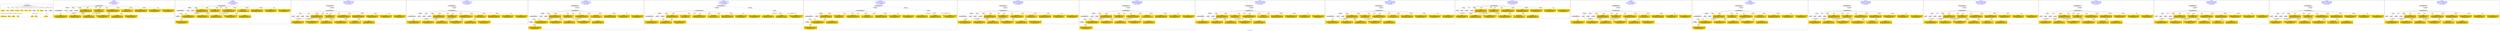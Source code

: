 digraph n0 {
fontcolor="blue"
remincross="true"
label="s28-wildlife-art.csv"
subgraph cluster_0 {
label="1-correct model"
n2[style="filled",color="white",fillcolor="lightgray",label="CulturalHeritageObject1"];
n3[shape="plaintext",style="filled",fillcolor="gold",label="Create Date"];
n4[style="filled",color="white",fillcolor="lightgray",label="Person1"];
n5[shape="plaintext",style="filled",fillcolor="gold",label="Description"];
n6[shape="plaintext",style="filled",fillcolor="gold",label="Measurements"];
n7[shape="plaintext",style="filled",fillcolor="gold",label="Materials"];
n8[shape="plaintext",style="filled",fillcolor="gold",label="Credit Line"];
n9[shape="plaintext",style="filled",fillcolor="gold",label="Owner"];
n10[style="filled",color="white",fillcolor="lightgray",label="Concept1"];
n11[shape="plaintext",style="filled",fillcolor="gold",label="Title"];
n12[shape="plaintext",style="filled",fillcolor="gold",label="ID Number"];
n13[style="filled",color="white",fillcolor="lightgray",label="Place1"];
n14[style="filled",color="white",fillcolor="lightgray",label="Concept2"];
n15[shape="plaintext",style="filled",fillcolor="gold",label="Maker Bio Country"];
n16[shape="plaintext",style="filled",fillcolor="gold",label="birthDate"];
n17[shape="plaintext",style="filled",fillcolor="gold",label="deathDate"];
n18[shape="plaintext",style="filled",fillcolor="gold",label="Maker"];
n19[shape="plaintext",style="filled",fillcolor="gold",label="Place Made"];
n20[shape="plaintext",style="filled",fillcolor="gold",label="Category"];
n21[shape="plaintext",style="filled",fillcolor="gold",label="Option1"];
}
subgraph cluster_1 {
label="candidate 0\nlink coherence:1.0\nnode coherence:1.0\nconfidence:0.3914577023333269\nmapping score:0.5663833366752116\ncost:16.99977\n-precision:0.59-recall:0.53"
n23[style="filled",color="white",fillcolor="lightgray",label="CulturalHeritageObject1"];
n24[style="filled",color="white",fillcolor="lightgray",label="CulturalHeritageObject2"];
n25[style="filled",color="white",fillcolor="lightgray",label="Person1"];
n26[style="filled",color="white",fillcolor="lightgray",label="Concept1"];
n27[style="filled",color="white",fillcolor="lightgray",label="Document1"];
n28[shape="plaintext",style="filled",fillcolor="gold",label="Materials\n[CulturalHeritageObject,medium,0.797]\n[Person,biographicalInformation,0.081]\n[CulturalHeritageObject,description,0.075]\n[CulturalHeritageObject,provenance,0.047]"];
n29[shape="plaintext",style="filled",fillcolor="gold",label="birthDate\n[CulturalHeritageObject,created,0.328]\n[Person,dateOfDeath,0.318]\n[Person,dateOfBirth,0.284]\n[CulturalHeritageObject,title,0.07]"];
n30[shape="plaintext",style="filled",fillcolor="gold",label="Owner\n[CulturalHeritageObject,provenance,0.393]\n[CulturalHeritageObject,rightsHolder,0.371]\n[CulturalHeritageObject,title,0.119]\n[Document,classLink,0.116]"];
n31[shape="plaintext",style="filled",fillcolor="gold",label="Measurements\n[CulturalHeritageObject,extent,0.564]\n[CulturalHeritageObject,accessionNumber,0.234]\n[CulturalHeritageObject,description,0.118]\n[CulturalHeritageObject,title,0.084]"];
n32[shape="plaintext",style="filled",fillcolor="gold",label="Maker Bio Country\n[Place,label,0.666]\n[CulturalHeritageObject,provenance,0.136]\n[Concept,prefLabel,0.129]\n[Person,biographicalInformation,0.069]"];
n33[shape="plaintext",style="filled",fillcolor="gold",label="Credit Line\n[CulturalHeritageObject,provenance,0.487]\n[CulturalHeritageObject,rightsHolder,0.216]\n[CulturalHeritageObject,description,0.153]\n[Person,biographicalInformation,0.144]"];
n34[shape="plaintext",style="filled",fillcolor="gold",label="Category\n[Concept,prefLabel,0.464]\n[Person,biographicalInformation,0.258]\n[CulturalHeritageObject,description,0.174]\n[CulturalHeritageObject,medium,0.104]"];
n35[shape="plaintext",style="filled",fillcolor="gold",label="Maker\n[Person,nameOfThePerson,0.387]\n[CulturalHeritageObject,provenance,0.276]\n[CulturalHeritageObject,description,0.189]\n[Document,classLink,0.147]"];
n36[shape="plaintext",style="filled",fillcolor="gold",label="deathDate\n[Person,dateOfDeath,0.527]\n[CulturalHeritageObject,created,0.288]\n[CulturalHeritageObject,title,0.097]\n[CulturalHeritageObject,provenance,0.088]"];
n37[shape="plaintext",style="filled",fillcolor="gold",label="Option1\n[CulturalHeritageObject,title,0.3]\n[Person,countryAssociatedWithThePerson,0.254]\n[CulturalHeritageObject,description,0.25]\n[Person,nameOfThePerson,0.195]"];
n38[shape="plaintext",style="filled",fillcolor="gold",label="Description\n[CulturalHeritageObject,description,0.448]\n[CulturalHeritageObject,title,0.261]\n[Person,biographicalInformation,0.227]\n[Concept,prefLabel,0.063]"];
n39[shape="plaintext",style="filled",fillcolor="gold",label="Place Made\n[Person,countryAssociatedWithThePerson,0.329]\n[Person,biographicalInformation,0.312]\n[CulturalHeritageObject,title,0.203]\n[Concept,prefLabel,0.156]"];
n40[shape="plaintext",style="filled",fillcolor="gold",label="Title\n[CulturalHeritageObject,description,0.381]\n[Person,biographicalInformation,0.223]\n[CulturalHeritageObject,title,0.205]\n[Concept,prefLabel,0.192]"];
}
subgraph cluster_2 {
label="candidate 1\nlink coherence:1.0\nnode coherence:1.0\nconfidence:0.3914577023333269\nmapping score:0.5663833366752116\ncost:16.99979\n-precision:0.59-recall:0.53"
n42[style="filled",color="white",fillcolor="lightgray",label="CulturalHeritageObject1"];
n43[style="filled",color="white",fillcolor="lightgray",label="CulturalHeritageObject2"];
n44[style="filled",color="white",fillcolor="lightgray",label="Person1"];
n45[style="filled",color="white",fillcolor="lightgray",label="Concept1"];
n46[style="filled",color="white",fillcolor="lightgray",label="Document2"];
n47[shape="plaintext",style="filled",fillcolor="gold",label="Materials\n[CulturalHeritageObject,medium,0.797]\n[Person,biographicalInformation,0.081]\n[CulturalHeritageObject,description,0.075]\n[CulturalHeritageObject,provenance,0.047]"];
n48[shape="plaintext",style="filled",fillcolor="gold",label="birthDate\n[CulturalHeritageObject,created,0.328]\n[Person,dateOfDeath,0.318]\n[Person,dateOfBirth,0.284]\n[CulturalHeritageObject,title,0.07]"];
n49[shape="plaintext",style="filled",fillcolor="gold",label="Measurements\n[CulturalHeritageObject,extent,0.564]\n[CulturalHeritageObject,accessionNumber,0.234]\n[CulturalHeritageObject,description,0.118]\n[CulturalHeritageObject,title,0.084]"];
n50[shape="plaintext",style="filled",fillcolor="gold",label="Maker Bio Country\n[Place,label,0.666]\n[CulturalHeritageObject,provenance,0.136]\n[Concept,prefLabel,0.129]\n[Person,biographicalInformation,0.069]"];
n51[shape="plaintext",style="filled",fillcolor="gold",label="Credit Line\n[CulturalHeritageObject,provenance,0.487]\n[CulturalHeritageObject,rightsHolder,0.216]\n[CulturalHeritageObject,description,0.153]\n[Person,biographicalInformation,0.144]"];
n52[shape="plaintext",style="filled",fillcolor="gold",label="Category\n[Concept,prefLabel,0.464]\n[Person,biographicalInformation,0.258]\n[CulturalHeritageObject,description,0.174]\n[CulturalHeritageObject,medium,0.104]"];
n53[shape="plaintext",style="filled",fillcolor="gold",label="Maker\n[Person,nameOfThePerson,0.387]\n[CulturalHeritageObject,provenance,0.276]\n[CulturalHeritageObject,description,0.189]\n[Document,classLink,0.147]"];
n54[shape="plaintext",style="filled",fillcolor="gold",label="deathDate\n[Person,dateOfDeath,0.527]\n[CulturalHeritageObject,created,0.288]\n[CulturalHeritageObject,title,0.097]\n[CulturalHeritageObject,provenance,0.088]"];
n55[shape="plaintext",style="filled",fillcolor="gold",label="Option1\n[CulturalHeritageObject,title,0.3]\n[Person,countryAssociatedWithThePerson,0.254]\n[CulturalHeritageObject,description,0.25]\n[Person,nameOfThePerson,0.195]"];
n56[shape="plaintext",style="filled",fillcolor="gold",label="Owner\n[CulturalHeritageObject,provenance,0.393]\n[CulturalHeritageObject,rightsHolder,0.371]\n[CulturalHeritageObject,title,0.119]\n[Document,classLink,0.116]"];
n57[shape="plaintext",style="filled",fillcolor="gold",label="Description\n[CulturalHeritageObject,description,0.448]\n[CulturalHeritageObject,title,0.261]\n[Person,biographicalInformation,0.227]\n[Concept,prefLabel,0.063]"];
n58[shape="plaintext",style="filled",fillcolor="gold",label="Place Made\n[Person,countryAssociatedWithThePerson,0.329]\n[Person,biographicalInformation,0.312]\n[CulturalHeritageObject,title,0.203]\n[Concept,prefLabel,0.156]"];
n59[shape="plaintext",style="filled",fillcolor="gold",label="Title\n[CulturalHeritageObject,description,0.381]\n[Person,biographicalInformation,0.223]\n[CulturalHeritageObject,title,0.205]\n[Concept,prefLabel,0.192]"];
}
subgraph cluster_3 {
label="candidate 10\nlink coherence:0.9444444444444444\nnode coherence:0.9444444444444444\nconfidence:0.40035667322971275\nmapping score:0.5508311417888216\ncost:17.99969\n-precision:0.56-recall:0.53"
n61[style="filled",color="white",fillcolor="lightgray",label="CulturalHeritageObject1"];
n62[style="filled",color="white",fillcolor="lightgray",label="Person1"];
n63[style="filled",color="white",fillcolor="lightgray",label="Person2"];
n64[style="filled",color="white",fillcolor="lightgray",label="Concept1"];
n65[style="filled",color="white",fillcolor="lightgray",label="Concept2"];
n66[style="filled",color="white",fillcolor="lightgray",label="EuropeanaAggregation1"];
n67[shape="plaintext",style="filled",fillcolor="gold",label="Materials\n[CulturalHeritageObject,medium,0.797]\n[Person,biographicalInformation,0.081]\n[CulturalHeritageObject,description,0.075]\n[CulturalHeritageObject,provenance,0.047]"];
n68[shape="plaintext",style="filled",fillcolor="gold",label="Option1\n[CulturalHeritageObject,title,0.3]\n[Person,countryAssociatedWithThePerson,0.254]\n[CulturalHeritageObject,description,0.25]\n[Person,nameOfThePerson,0.195]"];
n69[shape="plaintext",style="filled",fillcolor="gold",label="birthDate\n[CulturalHeritageObject,created,0.328]\n[Person,dateOfDeath,0.318]\n[Person,dateOfBirth,0.284]\n[CulturalHeritageObject,title,0.07]"];
n70[shape="plaintext",style="filled",fillcolor="gold",label="Measurements\n[CulturalHeritageObject,extent,0.564]\n[CulturalHeritageObject,accessionNumber,0.234]\n[CulturalHeritageObject,description,0.118]\n[CulturalHeritageObject,title,0.084]"];
n71[shape="plaintext",style="filled",fillcolor="gold",label="Credit Line\n[CulturalHeritageObject,provenance,0.487]\n[CulturalHeritageObject,rightsHolder,0.216]\n[CulturalHeritageObject,description,0.153]\n[Person,biographicalInformation,0.144]"];
n72[shape="plaintext",style="filled",fillcolor="gold",label="Maker Bio Country\n[Place,label,0.666]\n[CulturalHeritageObject,provenance,0.136]\n[Concept,prefLabel,0.129]\n[Person,biographicalInformation,0.069]"];
n73[shape="plaintext",style="filled",fillcolor="gold",label="Maker\n[Person,nameOfThePerson,0.387]\n[CulturalHeritageObject,provenance,0.276]\n[CulturalHeritageObject,description,0.189]\n[Document,classLink,0.147]"];
n74[shape="plaintext",style="filled",fillcolor="gold",label="Place Made\n[Person,countryAssociatedWithThePerson,0.329]\n[Person,biographicalInformation,0.312]\n[CulturalHeritageObject,title,0.203]\n[Concept,prefLabel,0.156]"];
n75[shape="plaintext",style="filled",fillcolor="gold",label="Category\n[Concept,prefLabel,0.464]\n[Person,biographicalInformation,0.258]\n[CulturalHeritageObject,description,0.174]\n[CulturalHeritageObject,medium,0.104]"];
n76[shape="plaintext",style="filled",fillcolor="gold",label="deathDate\n[Person,dateOfDeath,0.527]\n[CulturalHeritageObject,created,0.288]\n[CulturalHeritageObject,title,0.097]\n[CulturalHeritageObject,provenance,0.088]"];
n77[shape="plaintext",style="filled",fillcolor="gold",label="Owner\n[CulturalHeritageObject,provenance,0.393]\n[CulturalHeritageObject,rightsHolder,0.371]\n[CulturalHeritageObject,title,0.119]\n[Document,classLink,0.116]"];
n78[shape="plaintext",style="filled",fillcolor="gold",label="Title\n[CulturalHeritageObject,description,0.381]\n[Person,biographicalInformation,0.223]\n[CulturalHeritageObject,title,0.205]\n[Concept,prefLabel,0.192]"];
n79[shape="plaintext",style="filled",fillcolor="gold",label="Description\n[CulturalHeritageObject,description,0.448]\n[CulturalHeritageObject,title,0.261]\n[Person,biographicalInformation,0.227]\n[Concept,prefLabel,0.063]"];
}
subgraph cluster_4 {
label="candidate 11\nlink coherence:0.9444444444444444\nnode coherence:1.0\nconfidence:0.3914577023333269\nmapping score:0.5663833366752116\ncost:17.99964\n-precision:0.5-recall:0.47"
n81[style="filled",color="white",fillcolor="lightgray",label="CulturalHeritageObject1"];
n82[style="filled",color="white",fillcolor="lightgray",label="CulturalHeritageObject2"];
n83[style="filled",color="white",fillcolor="lightgray",label="Person1"];
n84[style="filled",color="white",fillcolor="lightgray",label="Concept1"];
n85[style="filled",color="white",fillcolor="lightgray",label="Document1"];
n86[style="filled",color="white",fillcolor="lightgray",label="EuropeanaAggregation1"];
n87[shape="plaintext",style="filled",fillcolor="gold",label="Materials\n[CulturalHeritageObject,medium,0.797]\n[Person,biographicalInformation,0.081]\n[CulturalHeritageObject,description,0.075]\n[CulturalHeritageObject,provenance,0.047]"];
n88[shape="plaintext",style="filled",fillcolor="gold",label="birthDate\n[CulturalHeritageObject,created,0.328]\n[Person,dateOfDeath,0.318]\n[Person,dateOfBirth,0.284]\n[CulturalHeritageObject,title,0.07]"];
n89[shape="plaintext",style="filled",fillcolor="gold",label="Owner\n[CulturalHeritageObject,provenance,0.393]\n[CulturalHeritageObject,rightsHolder,0.371]\n[CulturalHeritageObject,title,0.119]\n[Document,classLink,0.116]"];
n90[shape="plaintext",style="filled",fillcolor="gold",label="Measurements\n[CulturalHeritageObject,extent,0.564]\n[CulturalHeritageObject,accessionNumber,0.234]\n[CulturalHeritageObject,description,0.118]\n[CulturalHeritageObject,title,0.084]"];
n91[shape="plaintext",style="filled",fillcolor="gold",label="Maker Bio Country\n[Place,label,0.666]\n[CulturalHeritageObject,provenance,0.136]\n[Concept,prefLabel,0.129]\n[Person,biographicalInformation,0.069]"];
n92[shape="plaintext",style="filled",fillcolor="gold",label="Credit Line\n[CulturalHeritageObject,provenance,0.487]\n[CulturalHeritageObject,rightsHolder,0.216]\n[CulturalHeritageObject,description,0.153]\n[Person,biographicalInformation,0.144]"];
n93[shape="plaintext",style="filled",fillcolor="gold",label="Category\n[Concept,prefLabel,0.464]\n[Person,biographicalInformation,0.258]\n[CulturalHeritageObject,description,0.174]\n[CulturalHeritageObject,medium,0.104]"];
n94[shape="plaintext",style="filled",fillcolor="gold",label="Maker\n[Person,nameOfThePerson,0.387]\n[CulturalHeritageObject,provenance,0.276]\n[CulturalHeritageObject,description,0.189]\n[Document,classLink,0.147]"];
n95[shape="plaintext",style="filled",fillcolor="gold",label="deathDate\n[Person,dateOfDeath,0.527]\n[CulturalHeritageObject,created,0.288]\n[CulturalHeritageObject,title,0.097]\n[CulturalHeritageObject,provenance,0.088]"];
n96[shape="plaintext",style="filled",fillcolor="gold",label="Option1\n[CulturalHeritageObject,title,0.3]\n[Person,countryAssociatedWithThePerson,0.254]\n[CulturalHeritageObject,description,0.25]\n[Person,nameOfThePerson,0.195]"];
n97[shape="plaintext",style="filled",fillcolor="gold",label="Description\n[CulturalHeritageObject,description,0.448]\n[CulturalHeritageObject,title,0.261]\n[Person,biographicalInformation,0.227]\n[Concept,prefLabel,0.063]"];
n98[shape="plaintext",style="filled",fillcolor="gold",label="Place Made\n[Person,countryAssociatedWithThePerson,0.329]\n[Person,biographicalInformation,0.312]\n[CulturalHeritageObject,title,0.203]\n[Concept,prefLabel,0.156]"];
n99[shape="plaintext",style="filled",fillcolor="gold",label="Title\n[CulturalHeritageObject,description,0.381]\n[Person,biographicalInformation,0.223]\n[CulturalHeritageObject,title,0.205]\n[Concept,prefLabel,0.192]"];
}
subgraph cluster_5 {
label="candidate 12\nlink coherence:0.9444444444444444\nnode coherence:1.0\nconfidence:0.3914577023333269\nmapping score:0.5663833366752116\ncost:17.99966\n-precision:0.5-recall:0.47"
n101[style="filled",color="white",fillcolor="lightgray",label="CulturalHeritageObject1"];
n102[style="filled",color="white",fillcolor="lightgray",label="CulturalHeritageObject2"];
n103[style="filled",color="white",fillcolor="lightgray",label="Person1"];
n104[style="filled",color="white",fillcolor="lightgray",label="Concept1"];
n105[style="filled",color="white",fillcolor="lightgray",label="Document2"];
n106[style="filled",color="white",fillcolor="lightgray",label="EuropeanaAggregation1"];
n107[shape="plaintext",style="filled",fillcolor="gold",label="Materials\n[CulturalHeritageObject,medium,0.797]\n[Person,biographicalInformation,0.081]\n[CulturalHeritageObject,description,0.075]\n[CulturalHeritageObject,provenance,0.047]"];
n108[shape="plaintext",style="filled",fillcolor="gold",label="birthDate\n[CulturalHeritageObject,created,0.328]\n[Person,dateOfDeath,0.318]\n[Person,dateOfBirth,0.284]\n[CulturalHeritageObject,title,0.07]"];
n109[shape="plaintext",style="filled",fillcolor="gold",label="Measurements\n[CulturalHeritageObject,extent,0.564]\n[CulturalHeritageObject,accessionNumber,0.234]\n[CulturalHeritageObject,description,0.118]\n[CulturalHeritageObject,title,0.084]"];
n110[shape="plaintext",style="filled",fillcolor="gold",label="Maker Bio Country\n[Place,label,0.666]\n[CulturalHeritageObject,provenance,0.136]\n[Concept,prefLabel,0.129]\n[Person,biographicalInformation,0.069]"];
n111[shape="plaintext",style="filled",fillcolor="gold",label="Credit Line\n[CulturalHeritageObject,provenance,0.487]\n[CulturalHeritageObject,rightsHolder,0.216]\n[CulturalHeritageObject,description,0.153]\n[Person,biographicalInformation,0.144]"];
n112[shape="plaintext",style="filled",fillcolor="gold",label="Category\n[Concept,prefLabel,0.464]\n[Person,biographicalInformation,0.258]\n[CulturalHeritageObject,description,0.174]\n[CulturalHeritageObject,medium,0.104]"];
n113[shape="plaintext",style="filled",fillcolor="gold",label="Maker\n[Person,nameOfThePerson,0.387]\n[CulturalHeritageObject,provenance,0.276]\n[CulturalHeritageObject,description,0.189]\n[Document,classLink,0.147]"];
n114[shape="plaintext",style="filled",fillcolor="gold",label="deathDate\n[Person,dateOfDeath,0.527]\n[CulturalHeritageObject,created,0.288]\n[CulturalHeritageObject,title,0.097]\n[CulturalHeritageObject,provenance,0.088]"];
n115[shape="plaintext",style="filled",fillcolor="gold",label="Option1\n[CulturalHeritageObject,title,0.3]\n[Person,countryAssociatedWithThePerson,0.254]\n[CulturalHeritageObject,description,0.25]\n[Person,nameOfThePerson,0.195]"];
n116[shape="plaintext",style="filled",fillcolor="gold",label="Owner\n[CulturalHeritageObject,provenance,0.393]\n[CulturalHeritageObject,rightsHolder,0.371]\n[CulturalHeritageObject,title,0.119]\n[Document,classLink,0.116]"];
n117[shape="plaintext",style="filled",fillcolor="gold",label="Description\n[CulturalHeritageObject,description,0.448]\n[CulturalHeritageObject,title,0.261]\n[Person,biographicalInformation,0.227]\n[Concept,prefLabel,0.063]"];
n118[shape="plaintext",style="filled",fillcolor="gold",label="Place Made\n[Person,countryAssociatedWithThePerson,0.329]\n[Person,biographicalInformation,0.312]\n[CulturalHeritageObject,title,0.203]\n[Concept,prefLabel,0.156]"];
n119[shape="plaintext",style="filled",fillcolor="gold",label="Title\n[CulturalHeritageObject,description,0.381]\n[Person,biographicalInformation,0.223]\n[CulturalHeritageObject,title,0.205]\n[Concept,prefLabel,0.192]"];
}
subgraph cluster_6 {
label="candidate 13\nlink coherence:0.9444444444444444\nnode coherence:1.0\nconfidence:0.3914577023333269\nmapping score:0.5663833366752116\ncost:117.009802\n-precision:0.5-recall:0.47"
n121[style="filled",color="white",fillcolor="lightgray",label="CulturalHeritageObject1"];
n122[style="filled",color="white",fillcolor="lightgray",label="CulturalHeritageObject2"];
n123[style="filled",color="white",fillcolor="lightgray",label="Concept1"];
n124[style="filled",color="white",fillcolor="lightgray",label="Document1"];
n125[style="filled",color="white",fillcolor="lightgray",label="EuropeanaAggregation1"];
n126[style="filled",color="white",fillcolor="lightgray",label="Person1"];
n127[shape="plaintext",style="filled",fillcolor="gold",label="Materials\n[CulturalHeritageObject,medium,0.797]\n[Person,biographicalInformation,0.081]\n[CulturalHeritageObject,description,0.075]\n[CulturalHeritageObject,provenance,0.047]"];
n128[shape="plaintext",style="filled",fillcolor="gold",label="birthDate\n[CulturalHeritageObject,created,0.328]\n[Person,dateOfDeath,0.318]\n[Person,dateOfBirth,0.284]\n[CulturalHeritageObject,title,0.07]"];
n129[shape="plaintext",style="filled",fillcolor="gold",label="Owner\n[CulturalHeritageObject,provenance,0.393]\n[CulturalHeritageObject,rightsHolder,0.371]\n[CulturalHeritageObject,title,0.119]\n[Document,classLink,0.116]"];
n130[shape="plaintext",style="filled",fillcolor="gold",label="Measurements\n[CulturalHeritageObject,extent,0.564]\n[CulturalHeritageObject,accessionNumber,0.234]\n[CulturalHeritageObject,description,0.118]\n[CulturalHeritageObject,title,0.084]"];
n131[shape="plaintext",style="filled",fillcolor="gold",label="Maker Bio Country\n[Place,label,0.666]\n[CulturalHeritageObject,provenance,0.136]\n[Concept,prefLabel,0.129]\n[Person,biographicalInformation,0.069]"];
n132[shape="plaintext",style="filled",fillcolor="gold",label="Credit Line\n[CulturalHeritageObject,provenance,0.487]\n[CulturalHeritageObject,rightsHolder,0.216]\n[CulturalHeritageObject,description,0.153]\n[Person,biographicalInformation,0.144]"];
n133[shape="plaintext",style="filled",fillcolor="gold",label="Category\n[Concept,prefLabel,0.464]\n[Person,biographicalInformation,0.258]\n[CulturalHeritageObject,description,0.174]\n[CulturalHeritageObject,medium,0.104]"];
n134[shape="plaintext",style="filled",fillcolor="gold",label="Maker\n[Person,nameOfThePerson,0.387]\n[CulturalHeritageObject,provenance,0.276]\n[CulturalHeritageObject,description,0.189]\n[Document,classLink,0.147]"];
n135[shape="plaintext",style="filled",fillcolor="gold",label="deathDate\n[Person,dateOfDeath,0.527]\n[CulturalHeritageObject,created,0.288]\n[CulturalHeritageObject,title,0.097]\n[CulturalHeritageObject,provenance,0.088]"];
n136[shape="plaintext",style="filled",fillcolor="gold",label="Option1\n[CulturalHeritageObject,title,0.3]\n[Person,countryAssociatedWithThePerson,0.254]\n[CulturalHeritageObject,description,0.25]\n[Person,nameOfThePerson,0.195]"];
n137[shape="plaintext",style="filled",fillcolor="gold",label="Description\n[CulturalHeritageObject,description,0.448]\n[CulturalHeritageObject,title,0.261]\n[Person,biographicalInformation,0.227]\n[Concept,prefLabel,0.063]"];
n138[shape="plaintext",style="filled",fillcolor="gold",label="Place Made\n[Person,countryAssociatedWithThePerson,0.329]\n[Person,biographicalInformation,0.312]\n[CulturalHeritageObject,title,0.203]\n[Concept,prefLabel,0.156]"];
n139[shape="plaintext",style="filled",fillcolor="gold",label="Title\n[CulturalHeritageObject,description,0.381]\n[Person,biographicalInformation,0.223]\n[CulturalHeritageObject,title,0.205]\n[Concept,prefLabel,0.192]"];
}
subgraph cluster_7 {
label="candidate 14\nlink coherence:0.9444444444444444\nnode coherence:1.0\nconfidence:0.3914577023333269\nmapping score:0.5663833366752116\ncost:117.009822\n-precision:0.5-recall:0.47"
n141[style="filled",color="white",fillcolor="lightgray",label="CulturalHeritageObject1"];
n142[style="filled",color="white",fillcolor="lightgray",label="CulturalHeritageObject2"];
n143[style="filled",color="white",fillcolor="lightgray",label="Concept1"];
n144[style="filled",color="white",fillcolor="lightgray",label="Document2"];
n145[style="filled",color="white",fillcolor="lightgray",label="EuropeanaAggregation1"];
n146[style="filled",color="white",fillcolor="lightgray",label="Person1"];
n147[shape="plaintext",style="filled",fillcolor="gold",label="Materials\n[CulturalHeritageObject,medium,0.797]\n[Person,biographicalInformation,0.081]\n[CulturalHeritageObject,description,0.075]\n[CulturalHeritageObject,provenance,0.047]"];
n148[shape="plaintext",style="filled",fillcolor="gold",label="birthDate\n[CulturalHeritageObject,created,0.328]\n[Person,dateOfDeath,0.318]\n[Person,dateOfBirth,0.284]\n[CulturalHeritageObject,title,0.07]"];
n149[shape="plaintext",style="filled",fillcolor="gold",label="Measurements\n[CulturalHeritageObject,extent,0.564]\n[CulturalHeritageObject,accessionNumber,0.234]\n[CulturalHeritageObject,description,0.118]\n[CulturalHeritageObject,title,0.084]"];
n150[shape="plaintext",style="filled",fillcolor="gold",label="Maker Bio Country\n[Place,label,0.666]\n[CulturalHeritageObject,provenance,0.136]\n[Concept,prefLabel,0.129]\n[Person,biographicalInformation,0.069]"];
n151[shape="plaintext",style="filled",fillcolor="gold",label="Credit Line\n[CulturalHeritageObject,provenance,0.487]\n[CulturalHeritageObject,rightsHolder,0.216]\n[CulturalHeritageObject,description,0.153]\n[Person,biographicalInformation,0.144]"];
n152[shape="plaintext",style="filled",fillcolor="gold",label="Category\n[Concept,prefLabel,0.464]\n[Person,biographicalInformation,0.258]\n[CulturalHeritageObject,description,0.174]\n[CulturalHeritageObject,medium,0.104]"];
n153[shape="plaintext",style="filled",fillcolor="gold",label="Maker\n[Person,nameOfThePerson,0.387]\n[CulturalHeritageObject,provenance,0.276]\n[CulturalHeritageObject,description,0.189]\n[Document,classLink,0.147]"];
n154[shape="plaintext",style="filled",fillcolor="gold",label="deathDate\n[Person,dateOfDeath,0.527]\n[CulturalHeritageObject,created,0.288]\n[CulturalHeritageObject,title,0.097]\n[CulturalHeritageObject,provenance,0.088]"];
n155[shape="plaintext",style="filled",fillcolor="gold",label="Option1\n[CulturalHeritageObject,title,0.3]\n[Person,countryAssociatedWithThePerson,0.254]\n[CulturalHeritageObject,description,0.25]\n[Person,nameOfThePerson,0.195]"];
n156[shape="plaintext",style="filled",fillcolor="gold",label="Owner\n[CulturalHeritageObject,provenance,0.393]\n[CulturalHeritageObject,rightsHolder,0.371]\n[CulturalHeritageObject,title,0.119]\n[Document,classLink,0.116]"];
n157[shape="plaintext",style="filled",fillcolor="gold",label="Description\n[CulturalHeritageObject,description,0.448]\n[CulturalHeritageObject,title,0.261]\n[Person,biographicalInformation,0.227]\n[Concept,prefLabel,0.063]"];
n158[shape="plaintext",style="filled",fillcolor="gold",label="Place Made\n[Person,countryAssociatedWithThePerson,0.329]\n[Person,biographicalInformation,0.312]\n[CulturalHeritageObject,title,0.203]\n[Concept,prefLabel,0.156]"];
n159[shape="plaintext",style="filled",fillcolor="gold",label="Title\n[CulturalHeritageObject,description,0.381]\n[Person,biographicalInformation,0.223]\n[CulturalHeritageObject,title,0.205]\n[Concept,prefLabel,0.192]"];
}
subgraph cluster_8 {
label="candidate 15\nlink coherence:0.9444444444444444\nnode coherence:0.9444444444444444\nconfidence:0.3876304653908504\nmapping score:0.5465890725092009\ncost:116.99965\n-precision:0.56-recall:0.53"
n161[style="filled",color="white",fillcolor="lightgray",label="CulturalHeritageObject1"];
n162[style="filled",color="white",fillcolor="lightgray",label="CulturalHeritageObject2"];
n163[style="filled",color="white",fillcolor="lightgray",label="Person1"];
n164[style="filled",color="white",fillcolor="lightgray",label="Concept1"];
n165[style="filled",color="white",fillcolor="lightgray",label="Document1"];
n166[style="filled",color="white",fillcolor="lightgray",label="EuropeanaAggregation1"];
n167[shape="plaintext",style="filled",fillcolor="gold",label="Materials\n[CulturalHeritageObject,medium,0.797]\n[Person,biographicalInformation,0.081]\n[CulturalHeritageObject,description,0.075]\n[CulturalHeritageObject,provenance,0.047]"];
n168[shape="plaintext",style="filled",fillcolor="gold",label="birthDate\n[CulturalHeritageObject,created,0.328]\n[Person,dateOfDeath,0.318]\n[Person,dateOfBirth,0.284]\n[CulturalHeritageObject,title,0.07]"];
n169[shape="plaintext",style="filled",fillcolor="gold",label="Owner\n[CulturalHeritageObject,provenance,0.393]\n[CulturalHeritageObject,rightsHolder,0.371]\n[CulturalHeritageObject,title,0.119]\n[Document,classLink,0.116]"];
n170[shape="plaintext",style="filled",fillcolor="gold",label="Measurements\n[CulturalHeritageObject,extent,0.564]\n[CulturalHeritageObject,accessionNumber,0.234]\n[CulturalHeritageObject,description,0.118]\n[CulturalHeritageObject,title,0.084]"];
n171[shape="plaintext",style="filled",fillcolor="gold",label="Maker Bio Country\n[Place,label,0.666]\n[CulturalHeritageObject,provenance,0.136]\n[Concept,prefLabel,0.129]\n[Person,biographicalInformation,0.069]"];
n172[shape="plaintext",style="filled",fillcolor="gold",label="Credit Line\n[CulturalHeritageObject,provenance,0.487]\n[CulturalHeritageObject,rightsHolder,0.216]\n[CulturalHeritageObject,description,0.153]\n[Person,biographicalInformation,0.144]"];
n173[shape="plaintext",style="filled",fillcolor="gold",label="Category\n[Concept,prefLabel,0.464]\n[Person,biographicalInformation,0.258]\n[CulturalHeritageObject,description,0.174]\n[CulturalHeritageObject,medium,0.104]"];
n174[shape="plaintext",style="filled",fillcolor="gold",label="Option1\n[CulturalHeritageObject,title,0.3]\n[Person,countryAssociatedWithThePerson,0.254]\n[CulturalHeritageObject,description,0.25]\n[Person,nameOfThePerson,0.195]"];
n175[shape="plaintext",style="filled",fillcolor="gold",label="Maker\n[Person,nameOfThePerson,0.387]\n[CulturalHeritageObject,provenance,0.276]\n[CulturalHeritageObject,description,0.189]\n[Document,classLink,0.147]"];
n176[shape="plaintext",style="filled",fillcolor="gold",label="deathDate\n[Person,dateOfDeath,0.527]\n[CulturalHeritageObject,created,0.288]\n[CulturalHeritageObject,title,0.097]\n[CulturalHeritageObject,provenance,0.088]"];
n177[shape="plaintext",style="filled",fillcolor="gold",label="Description\n[CulturalHeritageObject,description,0.448]\n[CulturalHeritageObject,title,0.261]\n[Person,biographicalInformation,0.227]\n[Concept,prefLabel,0.063]"];
n178[shape="plaintext",style="filled",fillcolor="gold",label="Place Made\n[Person,countryAssociatedWithThePerson,0.329]\n[Person,biographicalInformation,0.312]\n[CulturalHeritageObject,title,0.203]\n[Concept,prefLabel,0.156]"];
n179[shape="plaintext",style="filled",fillcolor="gold",label="Title\n[CulturalHeritageObject,description,0.381]\n[Person,biographicalInformation,0.223]\n[CulturalHeritageObject,title,0.205]\n[Concept,prefLabel,0.192]"];
}
subgraph cluster_9 {
label="candidate 16\nlink coherence:0.9444444444444444\nnode coherence:0.9444444444444444\nconfidence:0.3876304653908504\nmapping score:0.5465890725092009\ncost:116.99967\n-precision:0.56-recall:0.53"
n181[style="filled",color="white",fillcolor="lightgray",label="CulturalHeritageObject1"];
n182[style="filled",color="white",fillcolor="lightgray",label="CulturalHeritageObject2"];
n183[style="filled",color="white",fillcolor="lightgray",label="Person1"];
n184[style="filled",color="white",fillcolor="lightgray",label="Concept1"];
n185[style="filled",color="white",fillcolor="lightgray",label="Document2"];
n186[style="filled",color="white",fillcolor="lightgray",label="EuropeanaAggregation1"];
n187[shape="plaintext",style="filled",fillcolor="gold",label="Materials\n[CulturalHeritageObject,medium,0.797]\n[Person,biographicalInformation,0.081]\n[CulturalHeritageObject,description,0.075]\n[CulturalHeritageObject,provenance,0.047]"];
n188[shape="plaintext",style="filled",fillcolor="gold",label="birthDate\n[CulturalHeritageObject,created,0.328]\n[Person,dateOfDeath,0.318]\n[Person,dateOfBirth,0.284]\n[CulturalHeritageObject,title,0.07]"];
n189[shape="plaintext",style="filled",fillcolor="gold",label="Measurements\n[CulturalHeritageObject,extent,0.564]\n[CulturalHeritageObject,accessionNumber,0.234]\n[CulturalHeritageObject,description,0.118]\n[CulturalHeritageObject,title,0.084]"];
n190[shape="plaintext",style="filled",fillcolor="gold",label="Maker Bio Country\n[Place,label,0.666]\n[CulturalHeritageObject,provenance,0.136]\n[Concept,prefLabel,0.129]\n[Person,biographicalInformation,0.069]"];
n191[shape="plaintext",style="filled",fillcolor="gold",label="Credit Line\n[CulturalHeritageObject,provenance,0.487]\n[CulturalHeritageObject,rightsHolder,0.216]\n[CulturalHeritageObject,description,0.153]\n[Person,biographicalInformation,0.144]"];
n192[shape="plaintext",style="filled",fillcolor="gold",label="Category\n[Concept,prefLabel,0.464]\n[Person,biographicalInformation,0.258]\n[CulturalHeritageObject,description,0.174]\n[CulturalHeritageObject,medium,0.104]"];
n193[shape="plaintext",style="filled",fillcolor="gold",label="Option1\n[CulturalHeritageObject,title,0.3]\n[Person,countryAssociatedWithThePerson,0.254]\n[CulturalHeritageObject,description,0.25]\n[Person,nameOfThePerson,0.195]"];
n194[shape="plaintext",style="filled",fillcolor="gold",label="Maker\n[Person,nameOfThePerson,0.387]\n[CulturalHeritageObject,provenance,0.276]\n[CulturalHeritageObject,description,0.189]\n[Document,classLink,0.147]"];
n195[shape="plaintext",style="filled",fillcolor="gold",label="deathDate\n[Person,dateOfDeath,0.527]\n[CulturalHeritageObject,created,0.288]\n[CulturalHeritageObject,title,0.097]\n[CulturalHeritageObject,provenance,0.088]"];
n196[shape="plaintext",style="filled",fillcolor="gold",label="Owner\n[CulturalHeritageObject,provenance,0.393]\n[CulturalHeritageObject,rightsHolder,0.371]\n[CulturalHeritageObject,title,0.119]\n[Document,classLink,0.116]"];
n197[shape="plaintext",style="filled",fillcolor="gold",label="Description\n[CulturalHeritageObject,description,0.448]\n[CulturalHeritageObject,title,0.261]\n[Person,biographicalInformation,0.227]\n[Concept,prefLabel,0.063]"];
n198[shape="plaintext",style="filled",fillcolor="gold",label="Place Made\n[Person,countryAssociatedWithThePerson,0.329]\n[Person,biographicalInformation,0.312]\n[CulturalHeritageObject,title,0.203]\n[Concept,prefLabel,0.156]"];
n199[shape="plaintext",style="filled",fillcolor="gold",label="Title\n[CulturalHeritageObject,description,0.381]\n[Person,biographicalInformation,0.223]\n[CulturalHeritageObject,title,0.205]\n[Concept,prefLabel,0.192]"];
}
subgraph cluster_10 {
label="candidate 17\nlink coherence:0.9411764705882353\nnode coherence:0.9411764705882353\nconfidence:0.4110031305929654\nmapping score:0.5661111491116823\ncost:16.99968\n-precision:0.65-recall:0.58"
n201[style="filled",color="white",fillcolor="lightgray",label="CulturalHeritageObject1"];
n202[style="filled",color="white",fillcolor="lightgray",label="CulturalHeritageObject2"];
n203[style="filled",color="white",fillcolor="lightgray",label="Person1"];
n204[style="filled",color="white",fillcolor="lightgray",label="Concept1"];
n205[style="filled",color="white",fillcolor="lightgray",label="EuropeanaAggregation1"];
n206[shape="plaintext",style="filled",fillcolor="gold",label="Materials\n[CulturalHeritageObject,medium,0.797]\n[Person,biographicalInformation,0.081]\n[CulturalHeritageObject,description,0.075]\n[CulturalHeritageObject,provenance,0.047]"];
n207[shape="plaintext",style="filled",fillcolor="gold",label="birthDate\n[CulturalHeritageObject,created,0.328]\n[Person,dateOfDeath,0.318]\n[Person,dateOfBirth,0.284]\n[CulturalHeritageObject,title,0.07]"];
n208[shape="plaintext",style="filled",fillcolor="gold",label="Measurements\n[CulturalHeritageObject,extent,0.564]\n[CulturalHeritageObject,accessionNumber,0.234]\n[CulturalHeritageObject,description,0.118]\n[CulturalHeritageObject,title,0.084]"];
n209[shape="plaintext",style="filled",fillcolor="gold",label="Maker Bio Country\n[Place,label,0.666]\n[CulturalHeritageObject,provenance,0.136]\n[Concept,prefLabel,0.129]\n[Person,biographicalInformation,0.069]"];
n210[shape="plaintext",style="filled",fillcolor="gold",label="Credit Line\n[CulturalHeritageObject,provenance,0.487]\n[CulturalHeritageObject,rightsHolder,0.216]\n[CulturalHeritageObject,description,0.153]\n[Person,biographicalInformation,0.144]"];
n211[shape="plaintext",style="filled",fillcolor="gold",label="Category\n[Concept,prefLabel,0.464]\n[Person,biographicalInformation,0.258]\n[CulturalHeritageObject,description,0.174]\n[CulturalHeritageObject,medium,0.104]"];
n212[shape="plaintext",style="filled",fillcolor="gold",label="Maker\n[Person,nameOfThePerson,0.387]\n[CulturalHeritageObject,provenance,0.276]\n[CulturalHeritageObject,description,0.189]\n[Document,classLink,0.147]"];
n213[shape="plaintext",style="filled",fillcolor="gold",label="deathDate\n[Person,dateOfDeath,0.527]\n[CulturalHeritageObject,created,0.288]\n[CulturalHeritageObject,title,0.097]\n[CulturalHeritageObject,provenance,0.088]"];
n214[shape="plaintext",style="filled",fillcolor="gold",label="Option1\n[CulturalHeritageObject,title,0.3]\n[Person,countryAssociatedWithThePerson,0.254]\n[CulturalHeritageObject,description,0.25]\n[Person,nameOfThePerson,0.195]"];
n215[shape="plaintext",style="filled",fillcolor="gold",label="Owner\n[CulturalHeritageObject,provenance,0.393]\n[CulturalHeritageObject,rightsHolder,0.371]\n[CulturalHeritageObject,title,0.119]\n[Document,classLink,0.116]"];
n216[shape="plaintext",style="filled",fillcolor="gold",label="Description\n[CulturalHeritageObject,description,0.448]\n[CulturalHeritageObject,title,0.261]\n[Person,biographicalInformation,0.227]\n[Concept,prefLabel,0.063]"];
n217[shape="plaintext",style="filled",fillcolor="gold",label="Place Made\n[Person,countryAssociatedWithThePerson,0.329]\n[Person,biographicalInformation,0.312]\n[CulturalHeritageObject,title,0.203]\n[Concept,prefLabel,0.156]"];
n218[shape="plaintext",style="filled",fillcolor="gold",label="Title\n[CulturalHeritageObject,description,0.381]\n[Person,biographicalInformation,0.223]\n[CulturalHeritageObject,title,0.205]\n[Concept,prefLabel,0.192]"];
}
subgraph cluster_11 {
label="candidate 18\nlink coherence:0.9411764705882353\nnode coherence:0.9411764705882353\nconfidence:0.4101698684772107\nmapping score:0.5658333950730974\ncost:16.99968\n-precision:0.53-recall:0.47"
n220[style="filled",color="white",fillcolor="lightgray",label="CulturalHeritageObject1"];
n221[style="filled",color="white",fillcolor="lightgray",label="CulturalHeritageObject2"];
n222[style="filled",color="white",fillcolor="lightgray",label="Person1"];
n223[style="filled",color="white",fillcolor="lightgray",label="Concept1"];
n224[style="filled",color="white",fillcolor="lightgray",label="EuropeanaAggregation1"];
n225[shape="plaintext",style="filled",fillcolor="gold",label="Materials\n[CulturalHeritageObject,medium,0.797]\n[Person,biographicalInformation,0.081]\n[CulturalHeritageObject,description,0.075]\n[CulturalHeritageObject,provenance,0.047]"];
n226[shape="plaintext",style="filled",fillcolor="gold",label="birthDate\n[CulturalHeritageObject,created,0.328]\n[Person,dateOfDeath,0.318]\n[Person,dateOfBirth,0.284]\n[CulturalHeritageObject,title,0.07]"];
n227[shape="plaintext",style="filled",fillcolor="gold",label="Measurements\n[CulturalHeritageObject,extent,0.564]\n[CulturalHeritageObject,accessionNumber,0.234]\n[CulturalHeritageObject,description,0.118]\n[CulturalHeritageObject,title,0.084]"];
n228[shape="plaintext",style="filled",fillcolor="gold",label="Maker Bio Country\n[Place,label,0.666]\n[CulturalHeritageObject,provenance,0.136]\n[Concept,prefLabel,0.129]\n[Person,biographicalInformation,0.069]"];
n229[shape="plaintext",style="filled",fillcolor="gold",label="Credit Line\n[CulturalHeritageObject,provenance,0.487]\n[CulturalHeritageObject,rightsHolder,0.216]\n[CulturalHeritageObject,description,0.153]\n[Person,biographicalInformation,0.144]"];
n230[shape="plaintext",style="filled",fillcolor="gold",label="Category\n[Concept,prefLabel,0.464]\n[Person,biographicalInformation,0.258]\n[CulturalHeritageObject,description,0.174]\n[CulturalHeritageObject,medium,0.104]"];
n231[shape="plaintext",style="filled",fillcolor="gold",label="Maker\n[Person,nameOfThePerson,0.387]\n[CulturalHeritageObject,provenance,0.276]\n[CulturalHeritageObject,description,0.189]\n[Document,classLink,0.147]"];
n232[shape="plaintext",style="filled",fillcolor="gold",label="deathDate\n[Person,dateOfDeath,0.527]\n[CulturalHeritageObject,created,0.288]\n[CulturalHeritageObject,title,0.097]\n[CulturalHeritageObject,provenance,0.088]"];
n233[shape="plaintext",style="filled",fillcolor="gold",label="Option1\n[CulturalHeritageObject,title,0.3]\n[Person,countryAssociatedWithThePerson,0.254]\n[CulturalHeritageObject,description,0.25]\n[Person,nameOfThePerson,0.195]"];
n234[shape="plaintext",style="filled",fillcolor="gold",label="Owner\n[CulturalHeritageObject,provenance,0.393]\n[CulturalHeritageObject,rightsHolder,0.371]\n[CulturalHeritageObject,title,0.119]\n[Document,classLink,0.116]"];
n235[shape="plaintext",style="filled",fillcolor="gold",label="Title\n[CulturalHeritageObject,description,0.381]\n[Person,biographicalInformation,0.223]\n[CulturalHeritageObject,title,0.205]\n[Concept,prefLabel,0.192]"];
n236[shape="plaintext",style="filled",fillcolor="gold",label="Place Made\n[Person,countryAssociatedWithThePerson,0.329]\n[Person,biographicalInformation,0.312]\n[CulturalHeritageObject,title,0.203]\n[Concept,prefLabel,0.156]"];
n237[shape="plaintext",style="filled",fillcolor="gold",label="Description\n[CulturalHeritageObject,description,0.448]\n[CulturalHeritageObject,title,0.261]\n[Person,biographicalInformation,0.227]\n[Concept,prefLabel,0.063]"];
}
subgraph cluster_12 {
label="candidate 19\nlink coherence:0.9411764705882353\nnode coherence:0.9444444444444444\nconfidence:0.4024552595990499\nmapping score:0.5515306705786006\ncost:16.99981\n-precision:0.71-recall:0.63"
n239[style="filled",color="white",fillcolor="lightgray",label="CulturalHeritageObject1"];
n240[style="filled",color="white",fillcolor="lightgray",label="Person1"];
n241[style="filled",color="white",fillcolor="lightgray",label="Person2"];
n242[style="filled",color="white",fillcolor="lightgray",label="Concept1"];
n243[style="filled",color="white",fillcolor="lightgray",label="Concept2"];
n244[shape="plaintext",style="filled",fillcolor="gold",label="Materials\n[CulturalHeritageObject,medium,0.797]\n[Person,biographicalInformation,0.081]\n[CulturalHeritageObject,description,0.075]\n[CulturalHeritageObject,provenance,0.047]"];
n245[shape="plaintext",style="filled",fillcolor="gold",label="Option1\n[CulturalHeritageObject,title,0.3]\n[Person,countryAssociatedWithThePerson,0.254]\n[CulturalHeritageObject,description,0.25]\n[Person,nameOfThePerson,0.195]"];
n246[shape="plaintext",style="filled",fillcolor="gold",label="birthDate\n[CulturalHeritageObject,created,0.328]\n[Person,dateOfDeath,0.318]\n[Person,dateOfBirth,0.284]\n[CulturalHeritageObject,title,0.07]"];
n247[shape="plaintext",style="filled",fillcolor="gold",label="Measurements\n[CulturalHeritageObject,extent,0.564]\n[CulturalHeritageObject,accessionNumber,0.234]\n[CulturalHeritageObject,description,0.118]\n[CulturalHeritageObject,title,0.084]"];
n248[shape="plaintext",style="filled",fillcolor="gold",label="Credit Line\n[CulturalHeritageObject,provenance,0.487]\n[CulturalHeritageObject,rightsHolder,0.216]\n[CulturalHeritageObject,description,0.153]\n[Person,biographicalInformation,0.144]"];
n249[shape="plaintext",style="filled",fillcolor="gold",label="Maker Bio Country\n[Place,label,0.666]\n[CulturalHeritageObject,provenance,0.136]\n[Concept,prefLabel,0.129]\n[Person,biographicalInformation,0.069]"];
n250[shape="plaintext",style="filled",fillcolor="gold",label="Maker\n[Person,nameOfThePerson,0.387]\n[CulturalHeritageObject,provenance,0.276]\n[CulturalHeritageObject,description,0.189]\n[Document,classLink,0.147]"];
n251[shape="plaintext",style="filled",fillcolor="gold",label="Category\n[Concept,prefLabel,0.464]\n[Person,biographicalInformation,0.258]\n[CulturalHeritageObject,description,0.174]\n[CulturalHeritageObject,medium,0.104]"];
n252[shape="plaintext",style="filled",fillcolor="gold",label="deathDate\n[Person,dateOfDeath,0.527]\n[CulturalHeritageObject,created,0.288]\n[CulturalHeritageObject,title,0.097]\n[CulturalHeritageObject,provenance,0.088]"];
n253[shape="plaintext",style="filled",fillcolor="gold",label="Owner\n[CulturalHeritageObject,provenance,0.393]\n[CulturalHeritageObject,rightsHolder,0.371]\n[CulturalHeritageObject,title,0.119]\n[Document,classLink,0.116]"];
n254[shape="plaintext",style="filled",fillcolor="gold",label="Description\n[CulturalHeritageObject,description,0.448]\n[CulturalHeritageObject,title,0.261]\n[Person,biographicalInformation,0.227]\n[Concept,prefLabel,0.063]"];
n255[shape="plaintext",style="filled",fillcolor="gold",label="Place Made\n[Person,countryAssociatedWithThePerson,0.329]\n[Person,biographicalInformation,0.312]\n[CulturalHeritageObject,title,0.203]\n[Concept,prefLabel,0.156]"];
n256[shape="plaintext",style="filled",fillcolor="gold",label="Title\n[CulturalHeritageObject,description,0.381]\n[Person,biographicalInformation,0.223]\n[CulturalHeritageObject,title,0.205]\n[Concept,prefLabel,0.192]"];
}
subgraph cluster_13 {
label="candidate 2\nlink coherence:1.0\nnode coherence:1.0\nconfidence:0.3914577023333269\nmapping score:0.5663833366752116\ncost:17.99965\n-precision:0.56-recall:0.53"
n258[style="filled",color="white",fillcolor="lightgray",label="CulturalHeritageObject1"];
n259[style="filled",color="white",fillcolor="lightgray",label="CulturalHeritageObject2"];
n260[style="filled",color="white",fillcolor="lightgray",label="Person1"];
n261[style="filled",color="white",fillcolor="lightgray",label="Concept1"];
n262[style="filled",color="white",fillcolor="lightgray",label="Document1"];
n263[style="filled",color="white",fillcolor="lightgray",label="EuropeanaAggregation1"];
n264[shape="plaintext",style="filled",fillcolor="gold",label="Materials\n[CulturalHeritageObject,medium,0.797]\n[Person,biographicalInformation,0.081]\n[CulturalHeritageObject,description,0.075]\n[CulturalHeritageObject,provenance,0.047]"];
n265[shape="plaintext",style="filled",fillcolor="gold",label="birthDate\n[CulturalHeritageObject,created,0.328]\n[Person,dateOfDeath,0.318]\n[Person,dateOfBirth,0.284]\n[CulturalHeritageObject,title,0.07]"];
n266[shape="plaintext",style="filled",fillcolor="gold",label="Owner\n[CulturalHeritageObject,provenance,0.393]\n[CulturalHeritageObject,rightsHolder,0.371]\n[CulturalHeritageObject,title,0.119]\n[Document,classLink,0.116]"];
n267[shape="plaintext",style="filled",fillcolor="gold",label="Measurements\n[CulturalHeritageObject,extent,0.564]\n[CulturalHeritageObject,accessionNumber,0.234]\n[CulturalHeritageObject,description,0.118]\n[CulturalHeritageObject,title,0.084]"];
n268[shape="plaintext",style="filled",fillcolor="gold",label="Maker Bio Country\n[Place,label,0.666]\n[CulturalHeritageObject,provenance,0.136]\n[Concept,prefLabel,0.129]\n[Person,biographicalInformation,0.069]"];
n269[shape="plaintext",style="filled",fillcolor="gold",label="Credit Line\n[CulturalHeritageObject,provenance,0.487]\n[CulturalHeritageObject,rightsHolder,0.216]\n[CulturalHeritageObject,description,0.153]\n[Person,biographicalInformation,0.144]"];
n270[shape="plaintext",style="filled",fillcolor="gold",label="Category\n[Concept,prefLabel,0.464]\n[Person,biographicalInformation,0.258]\n[CulturalHeritageObject,description,0.174]\n[CulturalHeritageObject,medium,0.104]"];
n271[shape="plaintext",style="filled",fillcolor="gold",label="Maker\n[Person,nameOfThePerson,0.387]\n[CulturalHeritageObject,provenance,0.276]\n[CulturalHeritageObject,description,0.189]\n[Document,classLink,0.147]"];
n272[shape="plaintext",style="filled",fillcolor="gold",label="deathDate\n[Person,dateOfDeath,0.527]\n[CulturalHeritageObject,created,0.288]\n[CulturalHeritageObject,title,0.097]\n[CulturalHeritageObject,provenance,0.088]"];
n273[shape="plaintext",style="filled",fillcolor="gold",label="Option1\n[CulturalHeritageObject,title,0.3]\n[Person,countryAssociatedWithThePerson,0.254]\n[CulturalHeritageObject,description,0.25]\n[Person,nameOfThePerson,0.195]"];
n274[shape="plaintext",style="filled",fillcolor="gold",label="Description\n[CulturalHeritageObject,description,0.448]\n[CulturalHeritageObject,title,0.261]\n[Person,biographicalInformation,0.227]\n[Concept,prefLabel,0.063]"];
n275[shape="plaintext",style="filled",fillcolor="gold",label="Place Made\n[Person,countryAssociatedWithThePerson,0.329]\n[Person,biographicalInformation,0.312]\n[CulturalHeritageObject,title,0.203]\n[Concept,prefLabel,0.156]"];
n276[shape="plaintext",style="filled",fillcolor="gold",label="Title\n[CulturalHeritageObject,description,0.381]\n[Person,biographicalInformation,0.223]\n[CulturalHeritageObject,title,0.205]\n[Concept,prefLabel,0.192]"];
}
subgraph cluster_14 {
label="candidate 3\nlink coherence:1.0\nnode coherence:1.0\nconfidence:0.3914577023333269\nmapping score:0.5663833366752116\ncost:17.99967\n-precision:0.56-recall:0.53"
n278[style="filled",color="white",fillcolor="lightgray",label="CulturalHeritageObject1"];
n279[style="filled",color="white",fillcolor="lightgray",label="CulturalHeritageObject2"];
n280[style="filled",color="white",fillcolor="lightgray",label="Person1"];
n281[style="filled",color="white",fillcolor="lightgray",label="Concept1"];
n282[style="filled",color="white",fillcolor="lightgray",label="Document2"];
n283[style="filled",color="white",fillcolor="lightgray",label="EuropeanaAggregation1"];
n284[shape="plaintext",style="filled",fillcolor="gold",label="Materials\n[CulturalHeritageObject,medium,0.797]\n[Person,biographicalInformation,0.081]\n[CulturalHeritageObject,description,0.075]\n[CulturalHeritageObject,provenance,0.047]"];
n285[shape="plaintext",style="filled",fillcolor="gold",label="birthDate\n[CulturalHeritageObject,created,0.328]\n[Person,dateOfDeath,0.318]\n[Person,dateOfBirth,0.284]\n[CulturalHeritageObject,title,0.07]"];
n286[shape="plaintext",style="filled",fillcolor="gold",label="Measurements\n[CulturalHeritageObject,extent,0.564]\n[CulturalHeritageObject,accessionNumber,0.234]\n[CulturalHeritageObject,description,0.118]\n[CulturalHeritageObject,title,0.084]"];
n287[shape="plaintext",style="filled",fillcolor="gold",label="Maker Bio Country\n[Place,label,0.666]\n[CulturalHeritageObject,provenance,0.136]\n[Concept,prefLabel,0.129]\n[Person,biographicalInformation,0.069]"];
n288[shape="plaintext",style="filled",fillcolor="gold",label="Credit Line\n[CulturalHeritageObject,provenance,0.487]\n[CulturalHeritageObject,rightsHolder,0.216]\n[CulturalHeritageObject,description,0.153]\n[Person,biographicalInformation,0.144]"];
n289[shape="plaintext",style="filled",fillcolor="gold",label="Category\n[Concept,prefLabel,0.464]\n[Person,biographicalInformation,0.258]\n[CulturalHeritageObject,description,0.174]\n[CulturalHeritageObject,medium,0.104]"];
n290[shape="plaintext",style="filled",fillcolor="gold",label="Maker\n[Person,nameOfThePerson,0.387]\n[CulturalHeritageObject,provenance,0.276]\n[CulturalHeritageObject,description,0.189]\n[Document,classLink,0.147]"];
n291[shape="plaintext",style="filled",fillcolor="gold",label="deathDate\n[Person,dateOfDeath,0.527]\n[CulturalHeritageObject,created,0.288]\n[CulturalHeritageObject,title,0.097]\n[CulturalHeritageObject,provenance,0.088]"];
n292[shape="plaintext",style="filled",fillcolor="gold",label="Option1\n[CulturalHeritageObject,title,0.3]\n[Person,countryAssociatedWithThePerson,0.254]\n[CulturalHeritageObject,description,0.25]\n[Person,nameOfThePerson,0.195]"];
n293[shape="plaintext",style="filled",fillcolor="gold",label="Owner\n[CulturalHeritageObject,provenance,0.393]\n[CulturalHeritageObject,rightsHolder,0.371]\n[CulturalHeritageObject,title,0.119]\n[Document,classLink,0.116]"];
n294[shape="plaintext",style="filled",fillcolor="gold",label="Description\n[CulturalHeritageObject,description,0.448]\n[CulturalHeritageObject,title,0.261]\n[Person,biographicalInformation,0.227]\n[Concept,prefLabel,0.063]"];
n295[shape="plaintext",style="filled",fillcolor="gold",label="Place Made\n[Person,countryAssociatedWithThePerson,0.329]\n[Person,biographicalInformation,0.312]\n[CulturalHeritageObject,title,0.203]\n[Concept,prefLabel,0.156]"];
n296[shape="plaintext",style="filled",fillcolor="gold",label="Title\n[CulturalHeritageObject,description,0.381]\n[Person,biographicalInformation,0.223]\n[CulturalHeritageObject,title,0.205]\n[Concept,prefLabel,0.192]"];
}
subgraph cluster_15 {
label="candidate 4\nlink coherence:0.9444444444444444\nnode coherence:0.9444444444444444\nconfidence:0.4024552595990499\nmapping score:0.5515306705786006\ncost:17.99969\n-precision:0.67-recall:0.63"
n298[style="filled",color="white",fillcolor="lightgray",label="CulturalHeritageObject1"];
n299[style="filled",color="white",fillcolor="lightgray",label="Person1"];
n300[style="filled",color="white",fillcolor="lightgray",label="Person2"];
n301[style="filled",color="white",fillcolor="lightgray",label="Concept1"];
n302[style="filled",color="white",fillcolor="lightgray",label="Concept2"];
n303[style="filled",color="white",fillcolor="lightgray",label="EuropeanaAggregation1"];
n304[shape="plaintext",style="filled",fillcolor="gold",label="Materials\n[CulturalHeritageObject,medium,0.797]\n[Person,biographicalInformation,0.081]\n[CulturalHeritageObject,description,0.075]\n[CulturalHeritageObject,provenance,0.047]"];
n305[shape="plaintext",style="filled",fillcolor="gold",label="Option1\n[CulturalHeritageObject,title,0.3]\n[Person,countryAssociatedWithThePerson,0.254]\n[CulturalHeritageObject,description,0.25]\n[Person,nameOfThePerson,0.195]"];
n306[shape="plaintext",style="filled",fillcolor="gold",label="birthDate\n[CulturalHeritageObject,created,0.328]\n[Person,dateOfDeath,0.318]\n[Person,dateOfBirth,0.284]\n[CulturalHeritageObject,title,0.07]"];
n307[shape="plaintext",style="filled",fillcolor="gold",label="Measurements\n[CulturalHeritageObject,extent,0.564]\n[CulturalHeritageObject,accessionNumber,0.234]\n[CulturalHeritageObject,description,0.118]\n[CulturalHeritageObject,title,0.084]"];
n308[shape="plaintext",style="filled",fillcolor="gold",label="Credit Line\n[CulturalHeritageObject,provenance,0.487]\n[CulturalHeritageObject,rightsHolder,0.216]\n[CulturalHeritageObject,description,0.153]\n[Person,biographicalInformation,0.144]"];
n309[shape="plaintext",style="filled",fillcolor="gold",label="Maker Bio Country\n[Place,label,0.666]\n[CulturalHeritageObject,provenance,0.136]\n[Concept,prefLabel,0.129]\n[Person,biographicalInformation,0.069]"];
n310[shape="plaintext",style="filled",fillcolor="gold",label="Maker\n[Person,nameOfThePerson,0.387]\n[CulturalHeritageObject,provenance,0.276]\n[CulturalHeritageObject,description,0.189]\n[Document,classLink,0.147]"];
n311[shape="plaintext",style="filled",fillcolor="gold",label="Category\n[Concept,prefLabel,0.464]\n[Person,biographicalInformation,0.258]\n[CulturalHeritageObject,description,0.174]\n[CulturalHeritageObject,medium,0.104]"];
n312[shape="plaintext",style="filled",fillcolor="gold",label="deathDate\n[Person,dateOfDeath,0.527]\n[CulturalHeritageObject,created,0.288]\n[CulturalHeritageObject,title,0.097]\n[CulturalHeritageObject,provenance,0.088]"];
n313[shape="plaintext",style="filled",fillcolor="gold",label="Owner\n[CulturalHeritageObject,provenance,0.393]\n[CulturalHeritageObject,rightsHolder,0.371]\n[CulturalHeritageObject,title,0.119]\n[Document,classLink,0.116]"];
n314[shape="plaintext",style="filled",fillcolor="gold",label="Description\n[CulturalHeritageObject,description,0.448]\n[CulturalHeritageObject,title,0.261]\n[Person,biographicalInformation,0.227]\n[Concept,prefLabel,0.063]"];
n315[shape="plaintext",style="filled",fillcolor="gold",label="Place Made\n[Person,countryAssociatedWithThePerson,0.329]\n[Person,biographicalInformation,0.312]\n[CulturalHeritageObject,title,0.203]\n[Concept,prefLabel,0.156]"];
n316[shape="plaintext",style="filled",fillcolor="gold",label="Title\n[CulturalHeritageObject,description,0.381]\n[Person,biographicalInformation,0.223]\n[CulturalHeritageObject,title,0.205]\n[Concept,prefLabel,0.192]"];
}
subgraph cluster_16 {
label="candidate 5\nlink coherence:0.9444444444444444\nnode coherence:0.9444444444444444\nconfidence:0.4024552595990499\nmapping score:0.5515306705786006\ncost:116.99969\n-precision:0.61-recall:0.58"
n318[style="filled",color="white",fillcolor="lightgray",label="CulturalHeritageObject1"];
n319[style="filled",color="white",fillcolor="lightgray",label="Person1"];
n320[style="filled",color="white",fillcolor="lightgray",label="Person2"];
n321[style="filled",color="white",fillcolor="lightgray",label="Concept1"];
n322[style="filled",color="white",fillcolor="lightgray",label="Concept2"];
n323[style="filled",color="white",fillcolor="lightgray",label="EuropeanaAggregation1"];
n324[shape="plaintext",style="filled",fillcolor="gold",label="Materials\n[CulturalHeritageObject,medium,0.797]\n[Person,biographicalInformation,0.081]\n[CulturalHeritageObject,description,0.075]\n[CulturalHeritageObject,provenance,0.047]"];
n325[shape="plaintext",style="filled",fillcolor="gold",label="birthDate\n[CulturalHeritageObject,created,0.328]\n[Person,dateOfDeath,0.318]\n[Person,dateOfBirth,0.284]\n[CulturalHeritageObject,title,0.07]"];
n326[shape="plaintext",style="filled",fillcolor="gold",label="Maker\n[Person,nameOfThePerson,0.387]\n[CulturalHeritageObject,provenance,0.276]\n[CulturalHeritageObject,description,0.189]\n[Document,classLink,0.147]"];
n327[shape="plaintext",style="filled",fillcolor="gold",label="Measurements\n[CulturalHeritageObject,extent,0.564]\n[CulturalHeritageObject,accessionNumber,0.234]\n[CulturalHeritageObject,description,0.118]\n[CulturalHeritageObject,title,0.084]"];
n328[shape="plaintext",style="filled",fillcolor="gold",label="Place Made\n[Person,countryAssociatedWithThePerson,0.329]\n[Person,biographicalInformation,0.312]\n[CulturalHeritageObject,title,0.203]\n[Concept,prefLabel,0.156]"];
n329[shape="plaintext",style="filled",fillcolor="gold",label="Credit Line\n[CulturalHeritageObject,provenance,0.487]\n[CulturalHeritageObject,rightsHolder,0.216]\n[CulturalHeritageObject,description,0.153]\n[Person,biographicalInformation,0.144]"];
n330[shape="plaintext",style="filled",fillcolor="gold",label="Maker Bio Country\n[Place,label,0.666]\n[CulturalHeritageObject,provenance,0.136]\n[Concept,prefLabel,0.129]\n[Person,biographicalInformation,0.069]"];
n331[shape="plaintext",style="filled",fillcolor="gold",label="Option1\n[CulturalHeritageObject,title,0.3]\n[Person,countryAssociatedWithThePerson,0.254]\n[CulturalHeritageObject,description,0.25]\n[Person,nameOfThePerson,0.195]"];
n332[shape="plaintext",style="filled",fillcolor="gold",label="Category\n[Concept,prefLabel,0.464]\n[Person,biographicalInformation,0.258]\n[CulturalHeritageObject,description,0.174]\n[CulturalHeritageObject,medium,0.104]"];
n333[shape="plaintext",style="filled",fillcolor="gold",label="deathDate\n[Person,dateOfDeath,0.527]\n[CulturalHeritageObject,created,0.288]\n[CulturalHeritageObject,title,0.097]\n[CulturalHeritageObject,provenance,0.088]"];
n334[shape="plaintext",style="filled",fillcolor="gold",label="Owner\n[CulturalHeritageObject,provenance,0.393]\n[CulturalHeritageObject,rightsHolder,0.371]\n[CulturalHeritageObject,title,0.119]\n[Document,classLink,0.116]"];
n335[shape="plaintext",style="filled",fillcolor="gold",label="Description\n[CulturalHeritageObject,description,0.448]\n[CulturalHeritageObject,title,0.261]\n[Person,biographicalInformation,0.227]\n[Concept,prefLabel,0.063]"];
n336[shape="plaintext",style="filled",fillcolor="gold",label="Title\n[CulturalHeritageObject,description,0.381]\n[Person,biographicalInformation,0.223]\n[CulturalHeritageObject,title,0.205]\n[Concept,prefLabel,0.192]"];
}
subgraph cluster_17 {
label="candidate 6\nlink coherence:0.9444444444444444\nnode coherence:0.9444444444444444\nconfidence:0.4016219974832952\nmapping score:0.5512529165400158\ncost:17.99969\n-precision:0.56-recall:0.53"
n338[style="filled",color="white",fillcolor="lightgray",label="CulturalHeritageObject1"];
n339[style="filled",color="white",fillcolor="lightgray",label="Person1"];
n340[style="filled",color="white",fillcolor="lightgray",label="Person2"];
n341[style="filled",color="white",fillcolor="lightgray",label="Concept1"];
n342[style="filled",color="white",fillcolor="lightgray",label="Concept2"];
n343[style="filled",color="white",fillcolor="lightgray",label="EuropeanaAggregation1"];
n344[shape="plaintext",style="filled",fillcolor="gold",label="Materials\n[CulturalHeritageObject,medium,0.797]\n[Person,biographicalInformation,0.081]\n[CulturalHeritageObject,description,0.075]\n[CulturalHeritageObject,provenance,0.047]"];
n345[shape="plaintext",style="filled",fillcolor="gold",label="Option1\n[CulturalHeritageObject,title,0.3]\n[Person,countryAssociatedWithThePerson,0.254]\n[CulturalHeritageObject,description,0.25]\n[Person,nameOfThePerson,0.195]"];
n346[shape="plaintext",style="filled",fillcolor="gold",label="birthDate\n[CulturalHeritageObject,created,0.328]\n[Person,dateOfDeath,0.318]\n[Person,dateOfBirth,0.284]\n[CulturalHeritageObject,title,0.07]"];
n347[shape="plaintext",style="filled",fillcolor="gold",label="Measurements\n[CulturalHeritageObject,extent,0.564]\n[CulturalHeritageObject,accessionNumber,0.234]\n[CulturalHeritageObject,description,0.118]\n[CulturalHeritageObject,title,0.084]"];
n348[shape="plaintext",style="filled",fillcolor="gold",label="Credit Line\n[CulturalHeritageObject,provenance,0.487]\n[CulturalHeritageObject,rightsHolder,0.216]\n[CulturalHeritageObject,description,0.153]\n[Person,biographicalInformation,0.144]"];
n349[shape="plaintext",style="filled",fillcolor="gold",label="Maker Bio Country\n[Place,label,0.666]\n[CulturalHeritageObject,provenance,0.136]\n[Concept,prefLabel,0.129]\n[Person,biographicalInformation,0.069]"];
n350[shape="plaintext",style="filled",fillcolor="gold",label="Maker\n[Person,nameOfThePerson,0.387]\n[CulturalHeritageObject,provenance,0.276]\n[CulturalHeritageObject,description,0.189]\n[Document,classLink,0.147]"];
n351[shape="plaintext",style="filled",fillcolor="gold",label="Category\n[Concept,prefLabel,0.464]\n[Person,biographicalInformation,0.258]\n[CulturalHeritageObject,description,0.174]\n[CulturalHeritageObject,medium,0.104]"];
n352[shape="plaintext",style="filled",fillcolor="gold",label="deathDate\n[Person,dateOfDeath,0.527]\n[CulturalHeritageObject,created,0.288]\n[CulturalHeritageObject,title,0.097]\n[CulturalHeritageObject,provenance,0.088]"];
n353[shape="plaintext",style="filled",fillcolor="gold",label="Owner\n[CulturalHeritageObject,provenance,0.393]\n[CulturalHeritageObject,rightsHolder,0.371]\n[CulturalHeritageObject,title,0.119]\n[Document,classLink,0.116]"];
n354[shape="plaintext",style="filled",fillcolor="gold",label="Title\n[CulturalHeritageObject,description,0.381]\n[Person,biographicalInformation,0.223]\n[CulturalHeritageObject,title,0.205]\n[Concept,prefLabel,0.192]"];
n355[shape="plaintext",style="filled",fillcolor="gold",label="Place Made\n[Person,countryAssociatedWithThePerson,0.329]\n[Person,biographicalInformation,0.312]\n[CulturalHeritageObject,title,0.203]\n[Concept,prefLabel,0.156]"];
n356[shape="plaintext",style="filled",fillcolor="gold",label="Description\n[CulturalHeritageObject,description,0.448]\n[CulturalHeritageObject,title,0.261]\n[Person,biographicalInformation,0.227]\n[Concept,prefLabel,0.063]"];
}
subgraph cluster_18 {
label="candidate 7\nlink coherence:0.9444444444444444\nnode coherence:0.9444444444444444\nconfidence:0.4016219974832952\nmapping score:0.5512529165400158\ncost:116.99969\n-precision:0.5-recall:0.47"
n358[style="filled",color="white",fillcolor="lightgray",label="CulturalHeritageObject1"];
n359[style="filled",color="white",fillcolor="lightgray",label="Person1"];
n360[style="filled",color="white",fillcolor="lightgray",label="Person2"];
n361[style="filled",color="white",fillcolor="lightgray",label="Concept1"];
n362[style="filled",color="white",fillcolor="lightgray",label="Concept2"];
n363[style="filled",color="white",fillcolor="lightgray",label="EuropeanaAggregation1"];
n364[shape="plaintext",style="filled",fillcolor="gold",label="Materials\n[CulturalHeritageObject,medium,0.797]\n[Person,biographicalInformation,0.081]\n[CulturalHeritageObject,description,0.075]\n[CulturalHeritageObject,provenance,0.047]"];
n365[shape="plaintext",style="filled",fillcolor="gold",label="birthDate\n[CulturalHeritageObject,created,0.328]\n[Person,dateOfDeath,0.318]\n[Person,dateOfBirth,0.284]\n[CulturalHeritageObject,title,0.07]"];
n366[shape="plaintext",style="filled",fillcolor="gold",label="Maker\n[Person,nameOfThePerson,0.387]\n[CulturalHeritageObject,provenance,0.276]\n[CulturalHeritageObject,description,0.189]\n[Document,classLink,0.147]"];
n367[shape="plaintext",style="filled",fillcolor="gold",label="Measurements\n[CulturalHeritageObject,extent,0.564]\n[CulturalHeritageObject,accessionNumber,0.234]\n[CulturalHeritageObject,description,0.118]\n[CulturalHeritageObject,title,0.084]"];
n368[shape="plaintext",style="filled",fillcolor="gold",label="Place Made\n[Person,countryAssociatedWithThePerson,0.329]\n[Person,biographicalInformation,0.312]\n[CulturalHeritageObject,title,0.203]\n[Concept,prefLabel,0.156]"];
n369[shape="plaintext",style="filled",fillcolor="gold",label="Credit Line\n[CulturalHeritageObject,provenance,0.487]\n[CulturalHeritageObject,rightsHolder,0.216]\n[CulturalHeritageObject,description,0.153]\n[Person,biographicalInformation,0.144]"];
n370[shape="plaintext",style="filled",fillcolor="gold",label="Maker Bio Country\n[Place,label,0.666]\n[CulturalHeritageObject,provenance,0.136]\n[Concept,prefLabel,0.129]\n[Person,biographicalInformation,0.069]"];
n371[shape="plaintext",style="filled",fillcolor="gold",label="Option1\n[CulturalHeritageObject,title,0.3]\n[Person,countryAssociatedWithThePerson,0.254]\n[CulturalHeritageObject,description,0.25]\n[Person,nameOfThePerson,0.195]"];
n372[shape="plaintext",style="filled",fillcolor="gold",label="Category\n[Concept,prefLabel,0.464]\n[Person,biographicalInformation,0.258]\n[CulturalHeritageObject,description,0.174]\n[CulturalHeritageObject,medium,0.104]"];
n373[shape="plaintext",style="filled",fillcolor="gold",label="deathDate\n[Person,dateOfDeath,0.527]\n[CulturalHeritageObject,created,0.288]\n[CulturalHeritageObject,title,0.097]\n[CulturalHeritageObject,provenance,0.088]"];
n374[shape="plaintext",style="filled",fillcolor="gold",label="Owner\n[CulturalHeritageObject,provenance,0.393]\n[CulturalHeritageObject,rightsHolder,0.371]\n[CulturalHeritageObject,title,0.119]\n[Document,classLink,0.116]"];
n375[shape="plaintext",style="filled",fillcolor="gold",label="Title\n[CulturalHeritageObject,description,0.381]\n[Person,biographicalInformation,0.223]\n[CulturalHeritageObject,title,0.205]\n[Concept,prefLabel,0.192]"];
n376[shape="plaintext",style="filled",fillcolor="gold",label="Description\n[CulturalHeritageObject,description,0.448]\n[CulturalHeritageObject,title,0.261]\n[Person,biographicalInformation,0.227]\n[Concept,prefLabel,0.063]"];
}
subgraph cluster_19 {
label="candidate 8\nlink coherence:0.9444444444444444\nnode coherence:0.9444444444444444\nconfidence:0.40118993534546743\nmapping score:0.5511088958274065\ncost:17.99969\n-precision:0.67-recall:0.63"
n378[style="filled",color="white",fillcolor="lightgray",label="CulturalHeritageObject1"];
n379[style="filled",color="white",fillcolor="lightgray",label="Person1"];
n380[style="filled",color="white",fillcolor="lightgray",label="Person2"];
n381[style="filled",color="white",fillcolor="lightgray",label="Concept1"];
n382[style="filled",color="white",fillcolor="lightgray",label="Concept2"];
n383[style="filled",color="white",fillcolor="lightgray",label="EuropeanaAggregation1"];
n384[shape="plaintext",style="filled",fillcolor="gold",label="Materials\n[CulturalHeritageObject,medium,0.797]\n[Person,biographicalInformation,0.081]\n[CulturalHeritageObject,description,0.075]\n[CulturalHeritageObject,provenance,0.047]"];
n385[shape="plaintext",style="filled",fillcolor="gold",label="Option1\n[CulturalHeritageObject,title,0.3]\n[Person,countryAssociatedWithThePerson,0.254]\n[CulturalHeritageObject,description,0.25]\n[Person,nameOfThePerson,0.195]"];
n386[shape="plaintext",style="filled",fillcolor="gold",label="birthDate\n[CulturalHeritageObject,created,0.328]\n[Person,dateOfDeath,0.318]\n[Person,dateOfBirth,0.284]\n[CulturalHeritageObject,title,0.07]"];
n387[shape="plaintext",style="filled",fillcolor="gold",label="Measurements\n[CulturalHeritageObject,extent,0.564]\n[CulturalHeritageObject,accessionNumber,0.234]\n[CulturalHeritageObject,description,0.118]\n[CulturalHeritageObject,title,0.084]"];
n388[shape="plaintext",style="filled",fillcolor="gold",label="Credit Line\n[CulturalHeritageObject,provenance,0.487]\n[CulturalHeritageObject,rightsHolder,0.216]\n[CulturalHeritageObject,description,0.153]\n[Person,biographicalInformation,0.144]"];
n389[shape="plaintext",style="filled",fillcolor="gold",label="Maker Bio Country\n[Place,label,0.666]\n[CulturalHeritageObject,provenance,0.136]\n[Concept,prefLabel,0.129]\n[Person,biographicalInformation,0.069]"];
n390[shape="plaintext",style="filled",fillcolor="gold",label="Maker\n[Person,nameOfThePerson,0.387]\n[CulturalHeritageObject,provenance,0.276]\n[CulturalHeritageObject,description,0.189]\n[Document,classLink,0.147]"];
n391[shape="plaintext",style="filled",fillcolor="gold",label="Place Made\n[Person,countryAssociatedWithThePerson,0.329]\n[Person,biographicalInformation,0.312]\n[CulturalHeritageObject,title,0.203]\n[Concept,prefLabel,0.156]"];
n392[shape="plaintext",style="filled",fillcolor="gold",label="Category\n[Concept,prefLabel,0.464]\n[Person,biographicalInformation,0.258]\n[CulturalHeritageObject,description,0.174]\n[CulturalHeritageObject,medium,0.104]"];
n393[shape="plaintext",style="filled",fillcolor="gold",label="deathDate\n[Person,dateOfDeath,0.527]\n[CulturalHeritageObject,created,0.288]\n[CulturalHeritageObject,title,0.097]\n[CulturalHeritageObject,provenance,0.088]"];
n394[shape="plaintext",style="filled",fillcolor="gold",label="Owner\n[CulturalHeritageObject,provenance,0.393]\n[CulturalHeritageObject,rightsHolder,0.371]\n[CulturalHeritageObject,title,0.119]\n[Document,classLink,0.116]"];
n395[shape="plaintext",style="filled",fillcolor="gold",label="Description\n[CulturalHeritageObject,description,0.448]\n[CulturalHeritageObject,title,0.261]\n[Person,biographicalInformation,0.227]\n[Concept,prefLabel,0.063]"];
n396[shape="plaintext",style="filled",fillcolor="gold",label="Title\n[CulturalHeritageObject,description,0.381]\n[Person,biographicalInformation,0.223]\n[CulturalHeritageObject,title,0.205]\n[Concept,prefLabel,0.192]"];
}
subgraph cluster_20 {
label="candidate 9\nlink coherence:0.9444444444444444\nnode coherence:0.9444444444444444\nconfidence:0.40118993534546743\nmapping score:0.5511088958274065\ncost:116.99969\n-precision:0.61-recall:0.58"
n398[style="filled",color="white",fillcolor="lightgray",label="CulturalHeritageObject1"];
n399[style="filled",color="white",fillcolor="lightgray",label="Person1"];
n400[style="filled",color="white",fillcolor="lightgray",label="Person2"];
n401[style="filled",color="white",fillcolor="lightgray",label="Concept1"];
n402[style="filled",color="white",fillcolor="lightgray",label="Concept2"];
n403[style="filled",color="white",fillcolor="lightgray",label="EuropeanaAggregation1"];
n404[shape="plaintext",style="filled",fillcolor="gold",label="Materials\n[CulturalHeritageObject,medium,0.797]\n[Person,biographicalInformation,0.081]\n[CulturalHeritageObject,description,0.075]\n[CulturalHeritageObject,provenance,0.047]"];
n405[shape="plaintext",style="filled",fillcolor="gold",label="birthDate\n[CulturalHeritageObject,created,0.328]\n[Person,dateOfDeath,0.318]\n[Person,dateOfBirth,0.284]\n[CulturalHeritageObject,title,0.07]"];
n406[shape="plaintext",style="filled",fillcolor="gold",label="Maker\n[Person,nameOfThePerson,0.387]\n[CulturalHeritageObject,provenance,0.276]\n[CulturalHeritageObject,description,0.189]\n[Document,classLink,0.147]"];
n407[shape="plaintext",style="filled",fillcolor="gold",label="Measurements\n[CulturalHeritageObject,extent,0.564]\n[CulturalHeritageObject,accessionNumber,0.234]\n[CulturalHeritageObject,description,0.118]\n[CulturalHeritageObject,title,0.084]"];
n408[shape="plaintext",style="filled",fillcolor="gold",label="Credit Line\n[CulturalHeritageObject,provenance,0.487]\n[CulturalHeritageObject,rightsHolder,0.216]\n[CulturalHeritageObject,description,0.153]\n[Person,biographicalInformation,0.144]"];
n409[shape="plaintext",style="filled",fillcolor="gold",label="Maker Bio Country\n[Place,label,0.666]\n[CulturalHeritageObject,provenance,0.136]\n[Concept,prefLabel,0.129]\n[Person,biographicalInformation,0.069]"];
n410[shape="plaintext",style="filled",fillcolor="gold",label="Option1\n[CulturalHeritageObject,title,0.3]\n[Person,countryAssociatedWithThePerson,0.254]\n[CulturalHeritageObject,description,0.25]\n[Person,nameOfThePerson,0.195]"];
n411[shape="plaintext",style="filled",fillcolor="gold",label="Category\n[Concept,prefLabel,0.464]\n[Person,biographicalInformation,0.258]\n[CulturalHeritageObject,description,0.174]\n[CulturalHeritageObject,medium,0.104]"];
n412[shape="plaintext",style="filled",fillcolor="gold",label="deathDate\n[Person,dateOfDeath,0.527]\n[CulturalHeritageObject,created,0.288]\n[CulturalHeritageObject,title,0.097]\n[CulturalHeritageObject,provenance,0.088]"];
n413[shape="plaintext",style="filled",fillcolor="gold",label="Owner\n[CulturalHeritageObject,provenance,0.393]\n[CulturalHeritageObject,rightsHolder,0.371]\n[CulturalHeritageObject,title,0.119]\n[Document,classLink,0.116]"];
n414[shape="plaintext",style="filled",fillcolor="gold",label="Place Made\n[Person,countryAssociatedWithThePerson,0.329]\n[Person,biographicalInformation,0.312]\n[CulturalHeritageObject,title,0.203]\n[Concept,prefLabel,0.156]"];
n415[shape="plaintext",style="filled",fillcolor="gold",label="Description\n[CulturalHeritageObject,description,0.448]\n[CulturalHeritageObject,title,0.261]\n[Person,biographicalInformation,0.227]\n[Concept,prefLabel,0.063]"];
n416[shape="plaintext",style="filled",fillcolor="gold",label="Title\n[CulturalHeritageObject,description,0.381]\n[Person,biographicalInformation,0.223]\n[CulturalHeritageObject,title,0.205]\n[Concept,prefLabel,0.192]"];
}
n2 -> n3[color="brown",fontcolor="black",label="created"]
n2 -> n4[color="brown",fontcolor="black",label="creator"]
n2 -> n5[color="brown",fontcolor="black",label="description"]
n2 -> n6[color="brown",fontcolor="black",label="extent"]
n2 -> n7[color="brown",fontcolor="black",label="medium"]
n2 -> n8[color="brown",fontcolor="black",label="provenance"]
n2 -> n9[color="brown",fontcolor="black",label="rightsHolder"]
n2 -> n10[color="brown",fontcolor="black",label="subject"]
n2 -> n11[color="brown",fontcolor="black",label="title"]
n2 -> n12[color="brown",fontcolor="black",label="accessionNumber"]
n2 -> n13[color="brown",fontcolor="black",label="associatedPlace"]
n2 -> n14[color="brown",fontcolor="black",label="hasType"]
n4 -> n15[color="brown",fontcolor="black",label="biographicalInformation"]
n4 -> n16[color="brown",fontcolor="black",label="dateOfBirth"]
n4 -> n17[color="brown",fontcolor="black",label="dateOfDeath"]
n4 -> n18[color="brown",fontcolor="black",label="nameOfThePerson"]
n13 -> n19[color="brown",fontcolor="black",label="label"]
n10 -> n20[color="brown",fontcolor="black",label="prefLabel"]
n10 -> n21[color="brown",fontcolor="black",label="prefLabel"]
n23 -> n24[color="brown",fontcolor="black",label="isRelatedTo\nw=0.99998"]
n23 -> n25[color="brown",fontcolor="black",label="creator\nw=0.99985"]
n23 -> n26[color="brown",fontcolor="black",label="subject\nw=0.99997"]
n23 -> n27[color="brown",fontcolor="black",label="page\nw=0.99997"]
n23 -> n28[color="brown",fontcolor="black",label="medium\nw=1.0"]
n23 -> n29[color="brown",fontcolor="black",label="created\nw=1.0"]
n27 -> n30[color="brown",fontcolor="black",label="classLink\nw=1.0"]
n23 -> n31[color="brown",fontcolor="black",label="extent\nw=1.0"]
n23 -> n32[color="brown",fontcolor="black",label="provenance\nw=1.0"]
n23 -> n33[color="brown",fontcolor="black",label="provenance\nw=1.0"]
n26 -> n34[color="brown",fontcolor="black",label="prefLabel\nw=1.0"]
n25 -> n35[color="brown",fontcolor="black",label="nameOfThePerson\nw=1.0"]
n25 -> n36[color="brown",fontcolor="black",label="dateOfDeath\nw=1.0"]
n24 -> n37[color="brown",fontcolor="black",label="title\nw=1.0"]
n23 -> n38[color="brown",fontcolor="black",label="description\nw=1.0"]
n25 -> n39[color="brown",fontcolor="black",label="countryAssociatedWithThePerson\nw=1.0"]
n23 -> n40[color="brown",fontcolor="black",label="title\nw=1.0"]
n42 -> n43[color="brown",fontcolor="black",label="isRelatedTo\nw=0.99998"]
n42 -> n44[color="brown",fontcolor="black",label="creator\nw=0.99985"]
n42 -> n45[color="brown",fontcolor="black",label="subject\nw=0.99997"]
n43 -> n46[color="brown",fontcolor="black",label="page\nw=0.99999"]
n42 -> n47[color="brown",fontcolor="black",label="medium\nw=1.0"]
n42 -> n48[color="brown",fontcolor="black",label="created\nw=1.0"]
n42 -> n49[color="brown",fontcolor="black",label="extent\nw=1.0"]
n42 -> n50[color="brown",fontcolor="black",label="provenance\nw=1.0"]
n42 -> n51[color="brown",fontcolor="black",label="provenance\nw=1.0"]
n45 -> n52[color="brown",fontcolor="black",label="prefLabel\nw=1.0"]
n44 -> n53[color="brown",fontcolor="black",label="nameOfThePerson\nw=1.0"]
n44 -> n54[color="brown",fontcolor="black",label="dateOfDeath\nw=1.0"]
n43 -> n55[color="brown",fontcolor="black",label="title\nw=1.0"]
n46 -> n56[color="brown",fontcolor="black",label="classLink\nw=1.0"]
n42 -> n57[color="brown",fontcolor="black",label="description\nw=1.0"]
n44 -> n58[color="brown",fontcolor="black",label="countryAssociatedWithThePerson\nw=1.0"]
n42 -> n59[color="brown",fontcolor="black",label="title\nw=1.0"]
n61 -> n62[color="brown",fontcolor="black",label="creator\nw=0.99985"]
n61 -> n63[color="brown",fontcolor="black",label="sitter\nw=1.0"]
n61 -> n64[color="brown",fontcolor="black",label="hasType\nw=0.99996"]
n61 -> n65[color="brown",fontcolor="black",label="subject\nw=1.0"]
n66 -> n61[color="brown",fontcolor="black",label="aggregatedCHO\nw=0.99988"]
n61 -> n67[color="brown",fontcolor="black",label="medium\nw=1.0"]
n63 -> n68[color="brown",fontcolor="black",label="nameOfThePerson\nw=1.0"]
n61 -> n69[color="brown",fontcolor="black",label="created\nw=1.0"]
n61 -> n70[color="brown",fontcolor="black",label="extent\nw=1.0"]
n61 -> n71[color="brown",fontcolor="black",label="provenance\nw=1.0"]
n64 -> n72[color="brown",fontcolor="black",label="prefLabel\nw=1.0"]
n62 -> n73[color="brown",fontcolor="black",label="nameOfThePerson\nw=1.0"]
n62 -> n74[color="brown",fontcolor="black",label="biographicalInformation\nw=1.0"]
n65 -> n75[color="brown",fontcolor="black",label="prefLabel\nw=1.0"]
n62 -> n76[color="brown",fontcolor="black",label="dateOfDeath\nw=1.0"]
n61 -> n77[color="brown",fontcolor="black",label="rightsHolder\nw=1.0"]
n61 -> n78[color="brown",fontcolor="black",label="description\nw=1.0"]
n61 -> n79[color="brown",fontcolor="black",label="title\nw=1.0"]
n81 -> n82[color="brown",fontcolor="black",label="isRelatedTo\nw=0.99998"]
n81 -> n83[color="brown",fontcolor="black",label="creator\nw=0.99985"]
n81 -> n84[color="brown",fontcolor="black",label="hasType\nw=0.99996"]
n81 -> n85[color="brown",fontcolor="black",label="page\nw=0.99997"]
n86 -> n81[color="brown",fontcolor="black",label="aggregatedCHO\nw=0.99988"]
n81 -> n87[color="brown",fontcolor="black",label="medium\nw=1.0"]
n81 -> n88[color="brown",fontcolor="black",label="created\nw=1.0"]
n85 -> n89[color="brown",fontcolor="black",label="classLink\nw=1.0"]
n81 -> n90[color="brown",fontcolor="black",label="extent\nw=1.0"]
n81 -> n91[color="brown",fontcolor="black",label="provenance\nw=1.0"]
n81 -> n92[color="brown",fontcolor="black",label="provenance\nw=1.0"]
n84 -> n93[color="brown",fontcolor="black",label="prefLabel\nw=1.0"]
n83 -> n94[color="brown",fontcolor="black",label="nameOfThePerson\nw=1.0"]
n83 -> n95[color="brown",fontcolor="black",label="dateOfDeath\nw=1.0"]
n82 -> n96[color="brown",fontcolor="black",label="title\nw=1.0"]
n81 -> n97[color="brown",fontcolor="black",label="description\nw=1.0"]
n83 -> n98[color="brown",fontcolor="black",label="countryAssociatedWithThePerson\nw=1.0"]
n81 -> n99[color="brown",fontcolor="black",label="title\nw=1.0"]
n101 -> n102[color="brown",fontcolor="black",label="isRelatedTo\nw=0.99998"]
n101 -> n103[color="brown",fontcolor="black",label="creator\nw=0.99985"]
n101 -> n104[color="brown",fontcolor="black",label="hasType\nw=0.99996"]
n102 -> n105[color="brown",fontcolor="black",label="page\nw=0.99999"]
n106 -> n101[color="brown",fontcolor="black",label="aggregatedCHO\nw=0.99988"]
n101 -> n107[color="brown",fontcolor="black",label="medium\nw=1.0"]
n101 -> n108[color="brown",fontcolor="black",label="created\nw=1.0"]
n101 -> n109[color="brown",fontcolor="black",label="extent\nw=1.0"]
n101 -> n110[color="brown",fontcolor="black",label="provenance\nw=1.0"]
n101 -> n111[color="brown",fontcolor="black",label="provenance\nw=1.0"]
n104 -> n112[color="brown",fontcolor="black",label="prefLabel\nw=1.0"]
n103 -> n113[color="brown",fontcolor="black",label="nameOfThePerson\nw=1.0"]
n103 -> n114[color="brown",fontcolor="black",label="dateOfDeath\nw=1.0"]
n102 -> n115[color="brown",fontcolor="black",label="title\nw=1.0"]
n105 -> n116[color="brown",fontcolor="black",label="classLink\nw=1.0"]
n101 -> n117[color="brown",fontcolor="black",label="description\nw=1.0"]
n103 -> n118[color="brown",fontcolor="black",label="countryAssociatedWithThePerson\nw=1.0"]
n101 -> n119[color="brown",fontcolor="black",label="title\nw=1.0"]
n121 -> n122[color="brown",fontcolor="black",label="isRelatedTo\nw=0.99998"]
n121 -> n123[color="brown",fontcolor="black",label="subject\nw=0.99997"]
n121 -> n124[color="brown",fontcolor="black",label="page\nw=0.99997"]
n125 -> n121[color="brown",fontcolor="black",label="aggregatedCHO\nw=0.99988"]
n125 -> n126[color="brown",fontcolor="black",label="dataProvider\nw=100.010002"]
n121 -> n127[color="brown",fontcolor="black",label="medium\nw=1.0"]
n121 -> n128[color="brown",fontcolor="black",label="created\nw=1.0"]
n124 -> n129[color="brown",fontcolor="black",label="classLink\nw=1.0"]
n121 -> n130[color="brown",fontcolor="black",label="extent\nw=1.0"]
n121 -> n131[color="brown",fontcolor="black",label="provenance\nw=1.0"]
n121 -> n132[color="brown",fontcolor="black",label="provenance\nw=1.0"]
n123 -> n133[color="brown",fontcolor="black",label="prefLabel\nw=1.0"]
n126 -> n134[color="brown",fontcolor="black",label="nameOfThePerson\nw=1.0"]
n126 -> n135[color="brown",fontcolor="black",label="dateOfDeath\nw=1.0"]
n122 -> n136[color="brown",fontcolor="black",label="title\nw=1.0"]
n121 -> n137[color="brown",fontcolor="black",label="description\nw=1.0"]
n126 -> n138[color="brown",fontcolor="black",label="countryAssociatedWithThePerson\nw=1.0"]
n121 -> n139[color="brown",fontcolor="black",label="title\nw=1.0"]
n141 -> n142[color="brown",fontcolor="black",label="isRelatedTo\nw=0.99998"]
n141 -> n143[color="brown",fontcolor="black",label="subject\nw=0.99997"]
n142 -> n144[color="brown",fontcolor="black",label="page\nw=0.99999"]
n145 -> n141[color="brown",fontcolor="black",label="aggregatedCHO\nw=0.99988"]
n145 -> n146[color="brown",fontcolor="black",label="dataProvider\nw=100.010002"]
n141 -> n147[color="brown",fontcolor="black",label="medium\nw=1.0"]
n141 -> n148[color="brown",fontcolor="black",label="created\nw=1.0"]
n141 -> n149[color="brown",fontcolor="black",label="extent\nw=1.0"]
n141 -> n150[color="brown",fontcolor="black",label="provenance\nw=1.0"]
n141 -> n151[color="brown",fontcolor="black",label="provenance\nw=1.0"]
n143 -> n152[color="brown",fontcolor="black",label="prefLabel\nw=1.0"]
n146 -> n153[color="brown",fontcolor="black",label="nameOfThePerson\nw=1.0"]
n146 -> n154[color="brown",fontcolor="black",label="dateOfDeath\nw=1.0"]
n142 -> n155[color="brown",fontcolor="black",label="title\nw=1.0"]
n144 -> n156[color="brown",fontcolor="black",label="classLink\nw=1.0"]
n141 -> n157[color="brown",fontcolor="black",label="description\nw=1.0"]
n146 -> n158[color="brown",fontcolor="black",label="countryAssociatedWithThePerson\nw=1.0"]
n141 -> n159[color="brown",fontcolor="black",label="title\nw=1.0"]
n161 -> n162[color="brown",fontcolor="black",label="isRelatedTo\nw=0.99998"]
n161 -> n163[color="brown",fontcolor="black",label="creator\nw=0.99985"]
n161 -> n164[color="brown",fontcolor="black",label="subject\nw=0.99997"]
n161 -> n165[color="brown",fontcolor="black",label="page\nw=0.99997"]
n166 -> n161[color="brown",fontcolor="black",label="aggregatedCHO\nw=0.99988"]
n161 -> n167[color="brown",fontcolor="black",label="medium\nw=1.0"]
n161 -> n168[color="brown",fontcolor="black",label="created\nw=1.0"]
n165 -> n169[color="brown",fontcolor="black",label="classLink\nw=1.0"]
n161 -> n170[color="brown",fontcolor="black",label="extent\nw=1.0"]
n161 -> n171[color="brown",fontcolor="black",label="provenance\nw=1.0"]
n161 -> n172[color="brown",fontcolor="black",label="provenance\nw=1.0"]
n164 -> n173[color="brown",fontcolor="black",label="prefLabel\nw=1.0"]
n162 -> n174[color="brown",fontcolor="black",label="description\nw=100.0"]
n163 -> n175[color="brown",fontcolor="black",label="nameOfThePerson\nw=1.0"]
n163 -> n176[color="brown",fontcolor="black",label="dateOfDeath\nw=1.0"]
n161 -> n177[color="brown",fontcolor="black",label="description\nw=1.0"]
n163 -> n178[color="brown",fontcolor="black",label="countryAssociatedWithThePerson\nw=1.0"]
n161 -> n179[color="brown",fontcolor="black",label="title\nw=1.0"]
n181 -> n182[color="brown",fontcolor="black",label="isRelatedTo\nw=0.99998"]
n181 -> n183[color="brown",fontcolor="black",label="creator\nw=0.99985"]
n181 -> n184[color="brown",fontcolor="black",label="subject\nw=0.99997"]
n182 -> n185[color="brown",fontcolor="black",label="page\nw=0.99999"]
n186 -> n181[color="brown",fontcolor="black",label="aggregatedCHO\nw=0.99988"]
n181 -> n187[color="brown",fontcolor="black",label="medium\nw=1.0"]
n181 -> n188[color="brown",fontcolor="black",label="created\nw=1.0"]
n181 -> n189[color="brown",fontcolor="black",label="extent\nw=1.0"]
n181 -> n190[color="brown",fontcolor="black",label="provenance\nw=1.0"]
n181 -> n191[color="brown",fontcolor="black",label="provenance\nw=1.0"]
n184 -> n192[color="brown",fontcolor="black",label="prefLabel\nw=1.0"]
n182 -> n193[color="brown",fontcolor="black",label="description\nw=100.0"]
n183 -> n194[color="brown",fontcolor="black",label="nameOfThePerson\nw=1.0"]
n183 -> n195[color="brown",fontcolor="black",label="dateOfDeath\nw=1.0"]
n185 -> n196[color="brown",fontcolor="black",label="classLink\nw=1.0"]
n181 -> n197[color="brown",fontcolor="black",label="description\nw=1.0"]
n183 -> n198[color="brown",fontcolor="black",label="countryAssociatedWithThePerson\nw=1.0"]
n181 -> n199[color="brown",fontcolor="black",label="title\nw=1.0"]
n201 -> n202[color="brown",fontcolor="black",label="isRelatedTo\nw=0.99998"]
n201 -> n203[color="brown",fontcolor="black",label="creator\nw=0.99985"]
n201 -> n204[color="brown",fontcolor="black",label="subject\nw=0.99997"]
n205 -> n201[color="brown",fontcolor="black",label="aggregatedCHO\nw=0.99988"]
n201 -> n206[color="brown",fontcolor="black",label="medium\nw=1.0"]
n201 -> n207[color="brown",fontcolor="black",label="created\nw=1.0"]
n201 -> n208[color="brown",fontcolor="black",label="extent\nw=1.0"]
n201 -> n209[color="brown",fontcolor="black",label="provenance\nw=1.0"]
n201 -> n210[color="brown",fontcolor="black",label="provenance\nw=1.0"]
n204 -> n211[color="brown",fontcolor="black",label="prefLabel\nw=1.0"]
n203 -> n212[color="brown",fontcolor="black",label="nameOfThePerson\nw=1.0"]
n203 -> n213[color="brown",fontcolor="black",label="dateOfDeath\nw=1.0"]
n202 -> n214[color="brown",fontcolor="black",label="title\nw=1.0"]
n201 -> n215[color="brown",fontcolor="black",label="rightsHolder\nw=1.0"]
n201 -> n216[color="brown",fontcolor="black",label="description\nw=1.0"]
n203 -> n217[color="brown",fontcolor="black",label="countryAssociatedWithThePerson\nw=1.0"]
n201 -> n218[color="brown",fontcolor="black",label="title\nw=1.0"]
n220 -> n221[color="brown",fontcolor="black",label="isRelatedTo\nw=0.99998"]
n220 -> n222[color="brown",fontcolor="black",label="creator\nw=0.99985"]
n220 -> n223[color="brown",fontcolor="black",label="subject\nw=0.99997"]
n224 -> n220[color="brown",fontcolor="black",label="aggregatedCHO\nw=0.99988"]
n220 -> n225[color="brown",fontcolor="black",label="medium\nw=1.0"]
n220 -> n226[color="brown",fontcolor="black",label="created\nw=1.0"]
n220 -> n227[color="brown",fontcolor="black",label="extent\nw=1.0"]
n220 -> n228[color="brown",fontcolor="black",label="provenance\nw=1.0"]
n220 -> n229[color="brown",fontcolor="black",label="provenance\nw=1.0"]
n223 -> n230[color="brown",fontcolor="black",label="prefLabel\nw=1.0"]
n222 -> n231[color="brown",fontcolor="black",label="nameOfThePerson\nw=1.0"]
n222 -> n232[color="brown",fontcolor="black",label="dateOfDeath\nw=1.0"]
n221 -> n233[color="brown",fontcolor="black",label="title\nw=1.0"]
n220 -> n234[color="brown",fontcolor="black",label="rightsHolder\nw=1.0"]
n220 -> n235[color="brown",fontcolor="black",label="description\nw=1.0"]
n222 -> n236[color="brown",fontcolor="black",label="countryAssociatedWithThePerson\nw=1.0"]
n220 -> n237[color="brown",fontcolor="black",label="title\nw=1.0"]
n239 -> n240[color="brown",fontcolor="black",label="creator\nw=0.99985"]
n239 -> n241[color="brown",fontcolor="black",label="sitter\nw=1.0"]
n239 -> n242[color="brown",fontcolor="black",label="hasType\nw=0.99996"]
n239 -> n243[color="brown",fontcolor="black",label="subject\nw=1.0"]
n239 -> n244[color="brown",fontcolor="black",label="medium\nw=1.0"]
n241 -> n245[color="brown",fontcolor="black",label="nameOfThePerson\nw=1.0"]
n239 -> n246[color="brown",fontcolor="black",label="created\nw=1.0"]
n239 -> n247[color="brown",fontcolor="black",label="extent\nw=1.0"]
n239 -> n248[color="brown",fontcolor="black",label="provenance\nw=1.0"]
n242 -> n249[color="brown",fontcolor="black",label="prefLabel\nw=1.0"]
n240 -> n250[color="brown",fontcolor="black",label="nameOfThePerson\nw=1.0"]
n243 -> n251[color="brown",fontcolor="black",label="prefLabel\nw=1.0"]
n240 -> n252[color="brown",fontcolor="black",label="dateOfDeath\nw=1.0"]
n239 -> n253[color="brown",fontcolor="black",label="rightsHolder\nw=1.0"]
n239 -> n254[color="brown",fontcolor="black",label="description\nw=1.0"]
n240 -> n255[color="brown",fontcolor="black",label="countryAssociatedWithThePerson\nw=1.0"]
n239 -> n256[color="brown",fontcolor="black",label="title\nw=1.0"]
n258 -> n259[color="brown",fontcolor="black",label="isRelatedTo\nw=0.99998"]
n258 -> n260[color="brown",fontcolor="black",label="creator\nw=0.99985"]
n258 -> n261[color="brown",fontcolor="black",label="subject\nw=0.99997"]
n258 -> n262[color="brown",fontcolor="black",label="page\nw=0.99997"]
n263 -> n258[color="brown",fontcolor="black",label="aggregatedCHO\nw=0.99988"]
n258 -> n264[color="brown",fontcolor="black",label="medium\nw=1.0"]
n258 -> n265[color="brown",fontcolor="black",label="created\nw=1.0"]
n262 -> n266[color="brown",fontcolor="black",label="classLink\nw=1.0"]
n258 -> n267[color="brown",fontcolor="black",label="extent\nw=1.0"]
n258 -> n268[color="brown",fontcolor="black",label="provenance\nw=1.0"]
n258 -> n269[color="brown",fontcolor="black",label="provenance\nw=1.0"]
n261 -> n270[color="brown",fontcolor="black",label="prefLabel\nw=1.0"]
n260 -> n271[color="brown",fontcolor="black",label="nameOfThePerson\nw=1.0"]
n260 -> n272[color="brown",fontcolor="black",label="dateOfDeath\nw=1.0"]
n259 -> n273[color="brown",fontcolor="black",label="title\nw=1.0"]
n258 -> n274[color="brown",fontcolor="black",label="description\nw=1.0"]
n260 -> n275[color="brown",fontcolor="black",label="countryAssociatedWithThePerson\nw=1.0"]
n258 -> n276[color="brown",fontcolor="black",label="title\nw=1.0"]
n278 -> n279[color="brown",fontcolor="black",label="isRelatedTo\nw=0.99998"]
n278 -> n280[color="brown",fontcolor="black",label="creator\nw=0.99985"]
n278 -> n281[color="brown",fontcolor="black",label="subject\nw=0.99997"]
n279 -> n282[color="brown",fontcolor="black",label="page\nw=0.99999"]
n283 -> n278[color="brown",fontcolor="black",label="aggregatedCHO\nw=0.99988"]
n278 -> n284[color="brown",fontcolor="black",label="medium\nw=1.0"]
n278 -> n285[color="brown",fontcolor="black",label="created\nw=1.0"]
n278 -> n286[color="brown",fontcolor="black",label="extent\nw=1.0"]
n278 -> n287[color="brown",fontcolor="black",label="provenance\nw=1.0"]
n278 -> n288[color="brown",fontcolor="black",label="provenance\nw=1.0"]
n281 -> n289[color="brown",fontcolor="black",label="prefLabel\nw=1.0"]
n280 -> n290[color="brown",fontcolor="black",label="nameOfThePerson\nw=1.0"]
n280 -> n291[color="brown",fontcolor="black",label="dateOfDeath\nw=1.0"]
n279 -> n292[color="brown",fontcolor="black",label="title\nw=1.0"]
n282 -> n293[color="brown",fontcolor="black",label="classLink\nw=1.0"]
n278 -> n294[color="brown",fontcolor="black",label="description\nw=1.0"]
n280 -> n295[color="brown",fontcolor="black",label="countryAssociatedWithThePerson\nw=1.0"]
n278 -> n296[color="brown",fontcolor="black",label="title\nw=1.0"]
n298 -> n299[color="brown",fontcolor="black",label="creator\nw=0.99985"]
n298 -> n300[color="brown",fontcolor="black",label="sitter\nw=1.0"]
n298 -> n301[color="brown",fontcolor="black",label="hasType\nw=0.99996"]
n298 -> n302[color="brown",fontcolor="black",label="subject\nw=1.0"]
n303 -> n298[color="brown",fontcolor="black",label="aggregatedCHO\nw=0.99988"]
n298 -> n304[color="brown",fontcolor="black",label="medium\nw=1.0"]
n300 -> n305[color="brown",fontcolor="black",label="nameOfThePerson\nw=1.0"]
n298 -> n306[color="brown",fontcolor="black",label="created\nw=1.0"]
n298 -> n307[color="brown",fontcolor="black",label="extent\nw=1.0"]
n298 -> n308[color="brown",fontcolor="black",label="provenance\nw=1.0"]
n301 -> n309[color="brown",fontcolor="black",label="prefLabel\nw=1.0"]
n299 -> n310[color="brown",fontcolor="black",label="nameOfThePerson\nw=1.0"]
n302 -> n311[color="brown",fontcolor="black",label="prefLabel\nw=1.0"]
n299 -> n312[color="brown",fontcolor="black",label="dateOfDeath\nw=1.0"]
n298 -> n313[color="brown",fontcolor="black",label="rightsHolder\nw=1.0"]
n298 -> n314[color="brown",fontcolor="black",label="description\nw=1.0"]
n299 -> n315[color="brown",fontcolor="black",label="countryAssociatedWithThePerson\nw=1.0"]
n298 -> n316[color="brown",fontcolor="black",label="title\nw=1.0"]
n318 -> n319[color="brown",fontcolor="black",label="creator\nw=0.99985"]
n318 -> n320[color="brown",fontcolor="black",label="sitter\nw=1.0"]
n318 -> n321[color="brown",fontcolor="black",label="hasType\nw=0.99996"]
n318 -> n322[color="brown",fontcolor="black",label="subject\nw=1.0"]
n323 -> n318[color="brown",fontcolor="black",label="aggregatedCHO\nw=0.99988"]
n318 -> n324[color="brown",fontcolor="black",label="medium\nw=1.0"]
n318 -> n325[color="brown",fontcolor="black",label="created\nw=1.0"]
n320 -> n326[color="brown",fontcolor="black",label="nameOfThePerson\nw=1.0"]
n318 -> n327[color="brown",fontcolor="black",label="extent\nw=1.0"]
n320 -> n328[color="brown",fontcolor="black",label="countryAssociatedWithThePerson\nw=100.0"]
n318 -> n329[color="brown",fontcolor="black",label="provenance\nw=1.0"]
n321 -> n330[color="brown",fontcolor="black",label="prefLabel\nw=1.0"]
n319 -> n331[color="brown",fontcolor="black",label="nameOfThePerson\nw=1.0"]
n322 -> n332[color="brown",fontcolor="black",label="prefLabel\nw=1.0"]
n320 -> n333[color="brown",fontcolor="black",label="dateOfDeath\nw=1.0"]
n318 -> n334[color="brown",fontcolor="black",label="rightsHolder\nw=1.0"]
n318 -> n335[color="brown",fontcolor="black",label="description\nw=1.0"]
n318 -> n336[color="brown",fontcolor="black",label="title\nw=1.0"]
n338 -> n339[color="brown",fontcolor="black",label="creator\nw=0.99985"]
n338 -> n340[color="brown",fontcolor="black",label="sitter\nw=1.0"]
n338 -> n341[color="brown",fontcolor="black",label="hasType\nw=0.99996"]
n338 -> n342[color="brown",fontcolor="black",label="subject\nw=1.0"]
n343 -> n338[color="brown",fontcolor="black",label="aggregatedCHO\nw=0.99988"]
n338 -> n344[color="brown",fontcolor="black",label="medium\nw=1.0"]
n340 -> n345[color="brown",fontcolor="black",label="nameOfThePerson\nw=1.0"]
n338 -> n346[color="brown",fontcolor="black",label="created\nw=1.0"]
n338 -> n347[color="brown",fontcolor="black",label="extent\nw=1.0"]
n338 -> n348[color="brown",fontcolor="black",label="provenance\nw=1.0"]
n341 -> n349[color="brown",fontcolor="black",label="prefLabel\nw=1.0"]
n339 -> n350[color="brown",fontcolor="black",label="nameOfThePerson\nw=1.0"]
n342 -> n351[color="brown",fontcolor="black",label="prefLabel\nw=1.0"]
n339 -> n352[color="brown",fontcolor="black",label="dateOfDeath\nw=1.0"]
n338 -> n353[color="brown",fontcolor="black",label="rightsHolder\nw=1.0"]
n338 -> n354[color="brown",fontcolor="black",label="description\nw=1.0"]
n339 -> n355[color="brown",fontcolor="black",label="countryAssociatedWithThePerson\nw=1.0"]
n338 -> n356[color="brown",fontcolor="black",label="title\nw=1.0"]
n358 -> n359[color="brown",fontcolor="black",label="creator\nw=0.99985"]
n358 -> n360[color="brown",fontcolor="black",label="sitter\nw=1.0"]
n358 -> n361[color="brown",fontcolor="black",label="hasType\nw=0.99996"]
n358 -> n362[color="brown",fontcolor="black",label="subject\nw=1.0"]
n363 -> n358[color="brown",fontcolor="black",label="aggregatedCHO\nw=0.99988"]
n358 -> n364[color="brown",fontcolor="black",label="medium\nw=1.0"]
n358 -> n365[color="brown",fontcolor="black",label="created\nw=1.0"]
n360 -> n366[color="brown",fontcolor="black",label="nameOfThePerson\nw=1.0"]
n358 -> n367[color="brown",fontcolor="black",label="extent\nw=1.0"]
n360 -> n368[color="brown",fontcolor="black",label="countryAssociatedWithThePerson\nw=100.0"]
n358 -> n369[color="brown",fontcolor="black",label="provenance\nw=1.0"]
n361 -> n370[color="brown",fontcolor="black",label="prefLabel\nw=1.0"]
n359 -> n371[color="brown",fontcolor="black",label="nameOfThePerson\nw=1.0"]
n362 -> n372[color="brown",fontcolor="black",label="prefLabel\nw=1.0"]
n360 -> n373[color="brown",fontcolor="black",label="dateOfDeath\nw=1.0"]
n358 -> n374[color="brown",fontcolor="black",label="rightsHolder\nw=1.0"]
n358 -> n375[color="brown",fontcolor="black",label="description\nw=1.0"]
n358 -> n376[color="brown",fontcolor="black",label="title\nw=1.0"]
n378 -> n379[color="brown",fontcolor="black",label="creator\nw=0.99985"]
n378 -> n380[color="brown",fontcolor="black",label="sitter\nw=1.0"]
n378 -> n381[color="brown",fontcolor="black",label="hasType\nw=0.99996"]
n378 -> n382[color="brown",fontcolor="black",label="subject\nw=1.0"]
n383 -> n378[color="brown",fontcolor="black",label="aggregatedCHO\nw=0.99988"]
n378 -> n384[color="brown",fontcolor="black",label="medium\nw=1.0"]
n380 -> n385[color="brown",fontcolor="black",label="nameOfThePerson\nw=1.0"]
n378 -> n386[color="brown",fontcolor="black",label="created\nw=1.0"]
n378 -> n387[color="brown",fontcolor="black",label="extent\nw=1.0"]
n378 -> n388[color="brown",fontcolor="black",label="provenance\nw=1.0"]
n381 -> n389[color="brown",fontcolor="black",label="prefLabel\nw=1.0"]
n379 -> n390[color="brown",fontcolor="black",label="nameOfThePerson\nw=1.0"]
n379 -> n391[color="brown",fontcolor="black",label="biographicalInformation\nw=1.0"]
n382 -> n392[color="brown",fontcolor="black",label="prefLabel\nw=1.0"]
n379 -> n393[color="brown",fontcolor="black",label="dateOfDeath\nw=1.0"]
n378 -> n394[color="brown",fontcolor="black",label="rightsHolder\nw=1.0"]
n378 -> n395[color="brown",fontcolor="black",label="description\nw=1.0"]
n378 -> n396[color="brown",fontcolor="black",label="title\nw=1.0"]
n398 -> n399[color="brown",fontcolor="black",label="creator\nw=0.99985"]
n398 -> n400[color="brown",fontcolor="black",label="sitter\nw=1.0"]
n398 -> n401[color="brown",fontcolor="black",label="hasType\nw=0.99996"]
n398 -> n402[color="brown",fontcolor="black",label="subject\nw=1.0"]
n403 -> n398[color="brown",fontcolor="black",label="aggregatedCHO\nw=0.99988"]
n398 -> n404[color="brown",fontcolor="black",label="medium\nw=1.0"]
n398 -> n405[color="brown",fontcolor="black",label="created\nw=1.0"]
n400 -> n406[color="brown",fontcolor="black",label="nameOfThePerson\nw=1.0"]
n398 -> n407[color="brown",fontcolor="black",label="extent\nw=1.0"]
n398 -> n408[color="brown",fontcolor="black",label="provenance\nw=1.0"]
n401 -> n409[color="brown",fontcolor="black",label="prefLabel\nw=1.0"]
n399 -> n410[color="brown",fontcolor="black",label="nameOfThePerson\nw=1.0"]
n402 -> n411[color="brown",fontcolor="black",label="prefLabel\nw=1.0"]
n400 -> n412[color="brown",fontcolor="black",label="dateOfDeath\nw=1.0"]
n398 -> n413[color="brown",fontcolor="black",label="rightsHolder\nw=1.0"]
n400 -> n414[color="brown",fontcolor="black",label="biographicalInformation\nw=100.0"]
n398 -> n415[color="brown",fontcolor="black",label="description\nw=1.0"]
n398 -> n416[color="brown",fontcolor="black",label="title\nw=1.0"]
}
